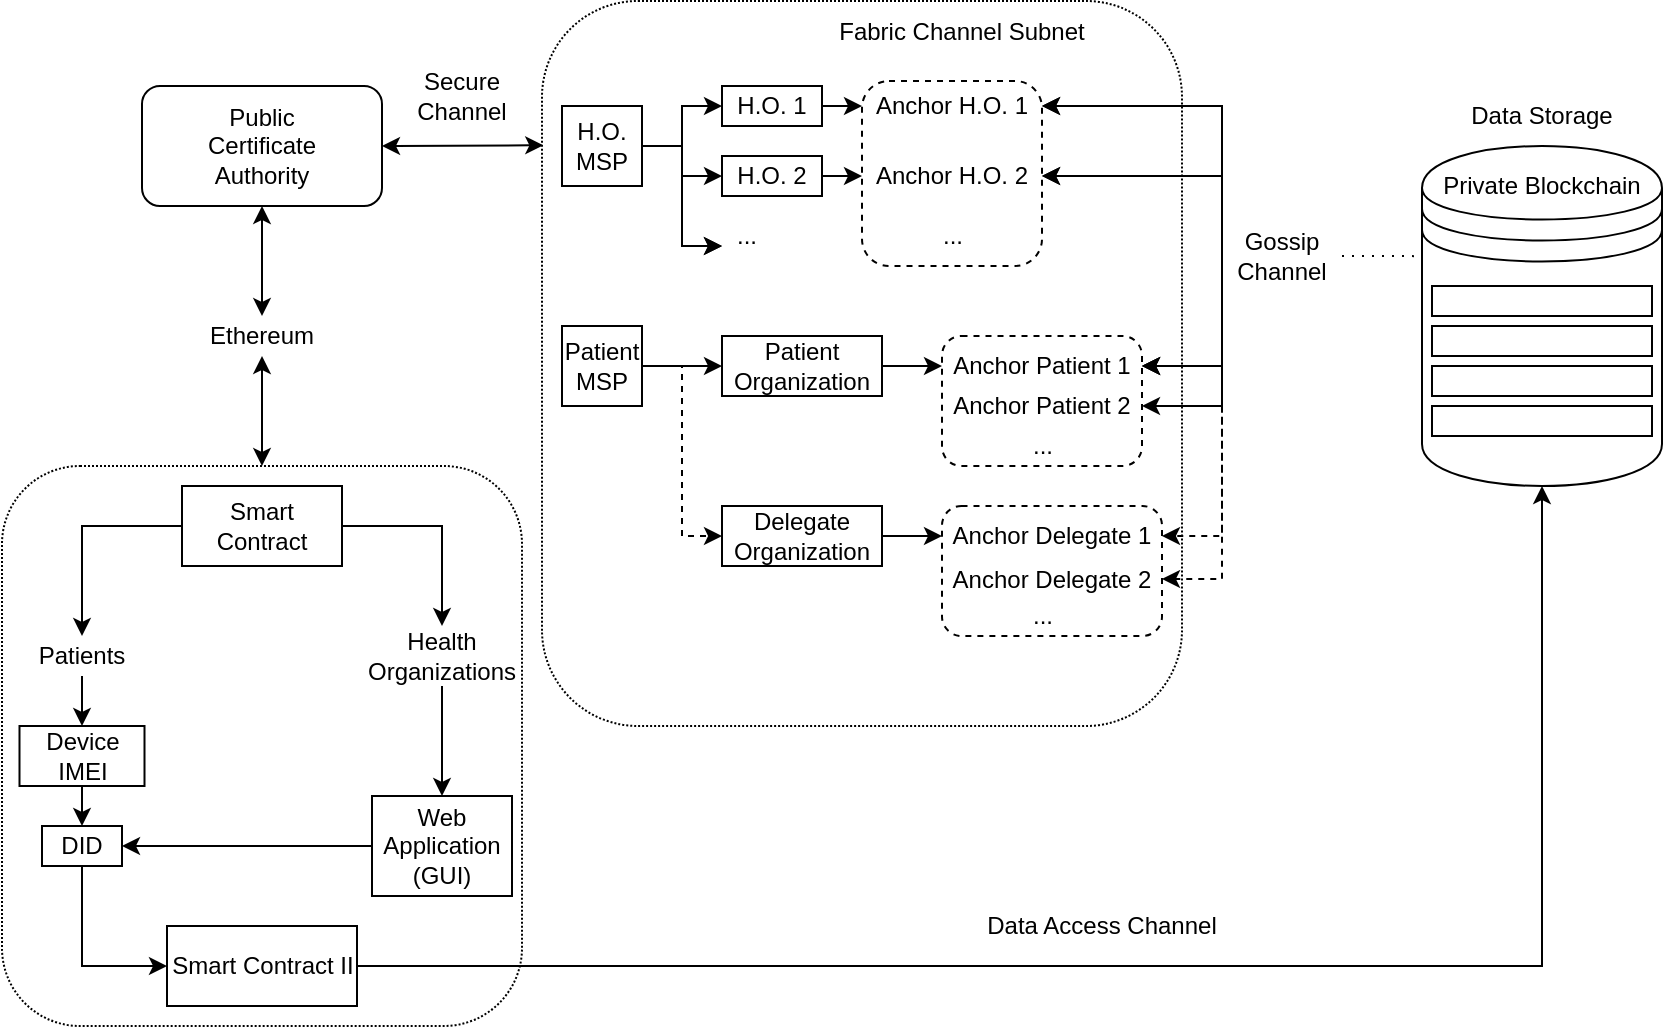 <mxfile version="21.3.7" type="github" pages="5">
  <diagram name="Full Structure" id="hzSOFeTqwSm7YmFWf-Gk">
    <mxGraphModel dx="1126" dy="560" grid="1" gridSize="10" guides="1" tooltips="1" connect="1" arrows="1" fold="1" page="1" pageScale="1" pageWidth="1100" pageHeight="850" math="0" shadow="0">
      <root>
        <mxCell id="0" />
        <mxCell id="1" parent="0" />
        <mxCell id="_zq5Br-wlhpzqFv__YLc-4" style="edgeStyle=orthogonalEdgeStyle;rounded=0;orthogonalLoop=1;jettySize=auto;html=1;exitX=0.5;exitY=1;exitDx=0;exitDy=0;startArrow=classic;startFill=1;" parent="1" source="TEp5_pFMS3t9FEj-quZ2-1" target="miQHbOXTjicGSUZQ8w8e-3" edge="1">
          <mxGeometry relative="1" as="geometry" />
        </mxCell>
        <mxCell id="TEp5_pFMS3t9FEj-quZ2-1" value="Public&lt;br&gt;Certificate&lt;br&gt;Authority" style="rounded=1;whiteSpace=wrap;html=1;" parent="1" vertex="1">
          <mxGeometry x="200" y="160" width="120" height="60" as="geometry" />
        </mxCell>
        <mxCell id="TEp5_pFMS3t9FEj-quZ2-3" value="" style="endArrow=classic;startArrow=classic;html=1;rounded=0;exitX=1;exitY=0.5;exitDx=0;exitDy=0;entryX=0.002;entryY=0.199;entryDx=0;entryDy=0;entryPerimeter=0;" parent="1" source="TEp5_pFMS3t9FEj-quZ2-1" target="Y1CFVkIWuGub_H-9LGFk-16" edge="1">
          <mxGeometry width="50" height="50" relative="1" as="geometry">
            <mxPoint x="450" y="330" as="sourcePoint" />
            <mxPoint x="400" y="255" as="targetPoint" />
          </mxGeometry>
        </mxCell>
        <mxCell id="miQHbOXTjicGSUZQ8w8e-1" value="Secure Channel" style="text;strokeColor=none;align=center;fillColor=none;html=1;verticalAlign=middle;whiteSpace=wrap;rounded=0;" parent="1" vertex="1">
          <mxGeometry x="330" y="150" width="60" height="30" as="geometry" />
        </mxCell>
        <mxCell id="miQHbOXTjicGSUZQ8w8e-3" value="Ethereum" style="text;strokeColor=none;align=center;fillColor=none;html=1;verticalAlign=middle;whiteSpace=wrap;rounded=0;" parent="1" vertex="1">
          <mxGeometry x="230" y="275" width="60" height="20" as="geometry" />
        </mxCell>
        <mxCell id="miQHbOXTjicGSUZQ8w8e-4" value="" style="endArrow=classic;startArrow=classic;html=1;rounded=0;entryX=0.5;entryY=1;entryDx=0;entryDy=0;exitX=0.5;exitY=0;exitDx=0;exitDy=0;" parent="1" source="miQHbOXTjicGSUZQ8w8e-5" target="miQHbOXTjicGSUZQ8w8e-3" edge="1">
          <mxGeometry width="50" height="50" relative="1" as="geometry">
            <mxPoint x="260" y="360" as="sourcePoint" />
            <mxPoint x="260" y="320" as="targetPoint" />
          </mxGeometry>
        </mxCell>
        <mxCell id="miQHbOXTjicGSUZQ8w8e-5" value="" style="rounded=1;whiteSpace=wrap;html=1;dashed=1;dashPattern=1 1;" parent="1" vertex="1">
          <mxGeometry x="130" y="350" width="260" height="280" as="geometry" />
        </mxCell>
        <mxCell id="Y1CFVkIWuGub_H-9LGFk-11" style="edgeStyle=orthogonalEdgeStyle;rounded=0;orthogonalLoop=1;jettySize=auto;html=1;exitX=0.5;exitY=1;exitDx=0;exitDy=0;entryX=0.5;entryY=0;entryDx=0;entryDy=0;" parent="1" source="miQHbOXTjicGSUZQ8w8e-6" target="Y1CFVkIWuGub_H-9LGFk-1" edge="1">
          <mxGeometry relative="1" as="geometry" />
        </mxCell>
        <mxCell id="miQHbOXTjicGSUZQ8w8e-6" value="Patients" style="text;strokeColor=none;align=center;fillColor=none;html=1;verticalAlign=middle;whiteSpace=wrap;rounded=0;" parent="1" vertex="1">
          <mxGeometry x="140" y="435" width="60" height="20" as="geometry" />
        </mxCell>
        <mxCell id="Y1CFVkIWuGub_H-9LGFk-10" style="edgeStyle=orthogonalEdgeStyle;rounded=0;orthogonalLoop=1;jettySize=auto;html=1;exitX=0.5;exitY=1;exitDx=0;exitDy=0;entryX=0.5;entryY=0;entryDx=0;entryDy=0;" parent="1" source="miQHbOXTjicGSUZQ8w8e-7" target="miQHbOXTjicGSUZQ8w8e-16" edge="1">
          <mxGeometry relative="1" as="geometry" />
        </mxCell>
        <mxCell id="miQHbOXTjicGSUZQ8w8e-7" value="Health Organizations" style="text;strokeColor=none;align=center;fillColor=none;html=1;verticalAlign=middle;whiteSpace=wrap;rounded=0;" parent="1" vertex="1">
          <mxGeometry x="320" y="430" width="60" height="30" as="geometry" />
        </mxCell>
        <mxCell id="Y1CFVkIWuGub_H-9LGFk-8" style="edgeStyle=orthogonalEdgeStyle;rounded=0;orthogonalLoop=1;jettySize=auto;html=1;exitX=0;exitY=0.5;exitDx=0;exitDy=0;entryX=0.5;entryY=0;entryDx=0;entryDy=0;" parent="1" source="miQHbOXTjicGSUZQ8w8e-9" target="miQHbOXTjicGSUZQ8w8e-6" edge="1">
          <mxGeometry relative="1" as="geometry" />
        </mxCell>
        <mxCell id="Y1CFVkIWuGub_H-9LGFk-9" style="edgeStyle=orthogonalEdgeStyle;rounded=0;orthogonalLoop=1;jettySize=auto;html=1;exitX=1;exitY=0.5;exitDx=0;exitDy=0;entryX=0.5;entryY=0;entryDx=0;entryDy=0;" parent="1" source="miQHbOXTjicGSUZQ8w8e-9" target="miQHbOXTjicGSUZQ8w8e-7" edge="1">
          <mxGeometry relative="1" as="geometry" />
        </mxCell>
        <mxCell id="miQHbOXTjicGSUZQ8w8e-9" value="Smart Contract" style="rounded=0;whiteSpace=wrap;html=1;" parent="1" vertex="1">
          <mxGeometry x="220" y="360" width="80" height="40" as="geometry" />
        </mxCell>
        <mxCell id="Y1CFVkIWuGub_H-9LGFk-13" style="edgeStyle=orthogonalEdgeStyle;rounded=0;orthogonalLoop=1;jettySize=auto;html=1;exitX=0;exitY=0.5;exitDx=0;exitDy=0;entryX=1;entryY=0.5;entryDx=0;entryDy=0;" parent="1" source="miQHbOXTjicGSUZQ8w8e-16" target="Y1CFVkIWuGub_H-9LGFk-4" edge="1">
          <mxGeometry relative="1" as="geometry" />
        </mxCell>
        <mxCell id="miQHbOXTjicGSUZQ8w8e-16" value="Web Application&lt;br&gt;(GUI)" style="rounded=0;whiteSpace=wrap;html=1;" parent="1" vertex="1">
          <mxGeometry x="315" y="515" width="70" height="50" as="geometry" />
        </mxCell>
        <mxCell id="Y1CFVkIWuGub_H-9LGFk-12" style="edgeStyle=orthogonalEdgeStyle;rounded=0;orthogonalLoop=1;jettySize=auto;html=1;exitX=0.5;exitY=1;exitDx=0;exitDy=0;entryX=0.5;entryY=0;entryDx=0;entryDy=0;" parent="1" source="Y1CFVkIWuGub_H-9LGFk-1" target="Y1CFVkIWuGub_H-9LGFk-4" edge="1">
          <mxGeometry relative="1" as="geometry" />
        </mxCell>
        <mxCell id="Y1CFVkIWuGub_H-9LGFk-1" value="Device IMEI" style="rounded=0;whiteSpace=wrap;html=1;" parent="1" vertex="1">
          <mxGeometry x="138.75" y="480" width="62.5" height="30" as="geometry" />
        </mxCell>
        <mxCell id="Y1CFVkIWuGub_H-9LGFk-7" style="edgeStyle=orthogonalEdgeStyle;rounded=0;orthogonalLoop=1;jettySize=auto;html=1;exitX=0.5;exitY=1;exitDx=0;exitDy=0;entryX=0;entryY=0.5;entryDx=0;entryDy=0;" parent="1" source="Y1CFVkIWuGub_H-9LGFk-4" target="Y1CFVkIWuGub_H-9LGFk-6" edge="1">
          <mxGeometry relative="1" as="geometry" />
        </mxCell>
        <mxCell id="Y1CFVkIWuGub_H-9LGFk-4" value="DID" style="rounded=0;whiteSpace=wrap;html=1;" parent="1" vertex="1">
          <mxGeometry x="150" y="530" width="40" height="20" as="geometry" />
        </mxCell>
        <mxCell id="Y1CFVkIWuGub_H-9LGFk-83" style="edgeStyle=orthogonalEdgeStyle;rounded=0;orthogonalLoop=1;jettySize=auto;html=1;exitX=1;exitY=0.5;exitDx=0;exitDy=0;entryX=0.5;entryY=1;entryDx=0;entryDy=0;" parent="1" source="Y1CFVkIWuGub_H-9LGFk-6" target="Y1CFVkIWuGub_H-9LGFk-78" edge="1">
          <mxGeometry relative="1" as="geometry" />
        </mxCell>
        <mxCell id="Y1CFVkIWuGub_H-9LGFk-6" value="Smart Contract II" style="rounded=0;whiteSpace=wrap;html=1;" parent="1" vertex="1">
          <mxGeometry x="212.5" y="580" width="95" height="40" as="geometry" />
        </mxCell>
        <mxCell id="Y1CFVkIWuGub_H-9LGFk-14" value="" style="whiteSpace=wrap;html=1;aspect=fixed;" parent="1" vertex="1">
          <mxGeometry x="440" y="180" width="40" height="40" as="geometry" />
        </mxCell>
        <mxCell id="Y1CFVkIWuGub_H-9LGFk-16" value="" style="rounded=1;whiteSpace=wrap;html=1;dashed=1;dashPattern=1 1;" parent="1" vertex="1">
          <mxGeometry x="400" y="117.5" width="320" height="362.5" as="geometry" />
        </mxCell>
        <mxCell id="Y1CFVkIWuGub_H-9LGFk-17" value="Fabric Channel Subnet" style="text;strokeColor=none;align=center;fillColor=none;html=1;verticalAlign=middle;whiteSpace=wrap;rounded=0;" parent="1" vertex="1">
          <mxGeometry x="540" y="117.5" width="140" height="30" as="geometry" />
        </mxCell>
        <mxCell id="Y1CFVkIWuGub_H-9LGFk-19" style="edgeStyle=orthogonalEdgeStyle;rounded=0;orthogonalLoop=1;jettySize=auto;html=1;exitX=1;exitY=0.5;exitDx=0;exitDy=0;entryX=0;entryY=0.5;entryDx=0;entryDy=0;" parent="1" source="Y1CFVkIWuGub_H-9LGFk-18" target="Y1CFVkIWuGub_H-9LGFk-20" edge="1">
          <mxGeometry relative="1" as="geometry" />
        </mxCell>
        <mxCell id="Y1CFVkIWuGub_H-9LGFk-23" style="edgeStyle=orthogonalEdgeStyle;rounded=0;orthogonalLoop=1;jettySize=auto;html=1;exitX=1;exitY=0.5;exitDx=0;exitDy=0;entryX=0;entryY=0.5;entryDx=0;entryDy=0;" parent="1" source="Y1CFVkIWuGub_H-9LGFk-18" target="Y1CFVkIWuGub_H-9LGFk-21" edge="1">
          <mxGeometry relative="1" as="geometry" />
        </mxCell>
        <mxCell id="Y1CFVkIWuGub_H-9LGFk-67" style="edgeStyle=orthogonalEdgeStyle;rounded=0;orthogonalLoop=1;jettySize=auto;html=1;exitX=1;exitY=0.5;exitDx=0;exitDy=0;entryX=0;entryY=0.75;entryDx=0;entryDy=0;" parent="1" source="Y1CFVkIWuGub_H-9LGFk-18" target="Y1CFVkIWuGub_H-9LGFk-66" edge="1">
          <mxGeometry relative="1" as="geometry">
            <Array as="points">
              <mxPoint x="470" y="190" />
              <mxPoint x="470" y="240" />
            </Array>
          </mxGeometry>
        </mxCell>
        <mxCell id="Y1CFVkIWuGub_H-9LGFk-18" value="H.O.&lt;br&gt;MSP" style="whiteSpace=wrap;html=1;aspect=fixed;" parent="1" vertex="1">
          <mxGeometry x="410" y="170" width="40" height="40" as="geometry" />
        </mxCell>
        <mxCell id="Y1CFVkIWuGub_H-9LGFk-34" style="edgeStyle=orthogonalEdgeStyle;rounded=0;orthogonalLoop=1;jettySize=auto;html=1;exitX=1;exitY=0.5;exitDx=0;exitDy=0;entryX=0;entryY=0.5;entryDx=0;entryDy=0;" parent="1" source="Y1CFVkIWuGub_H-9LGFk-20" target="Y1CFVkIWuGub_H-9LGFk-28" edge="1">
          <mxGeometry relative="1" as="geometry" />
        </mxCell>
        <mxCell id="Y1CFVkIWuGub_H-9LGFk-20" value="H.O. 1" style="rounded=0;whiteSpace=wrap;html=1;" parent="1" vertex="1">
          <mxGeometry x="490" y="160" width="50" height="20" as="geometry" />
        </mxCell>
        <mxCell id="Y1CFVkIWuGub_H-9LGFk-35" style="edgeStyle=orthogonalEdgeStyle;rounded=0;orthogonalLoop=1;jettySize=auto;html=1;exitX=1;exitY=0.5;exitDx=0;exitDy=0;entryX=0;entryY=0.5;entryDx=0;entryDy=0;" parent="1" source="Y1CFVkIWuGub_H-9LGFk-21" target="Y1CFVkIWuGub_H-9LGFk-29" edge="1">
          <mxGeometry relative="1" as="geometry" />
        </mxCell>
        <mxCell id="Y1CFVkIWuGub_H-9LGFk-21" value="H.O. 2" style="rounded=0;whiteSpace=wrap;html=1;" parent="1" vertex="1">
          <mxGeometry x="490" y="195" width="50" height="20" as="geometry" />
        </mxCell>
        <mxCell id="Y1CFVkIWuGub_H-9LGFk-62" style="edgeStyle=orthogonalEdgeStyle;rounded=0;orthogonalLoop=1;jettySize=auto;html=1;exitX=1;exitY=0.5;exitDx=0;exitDy=0;entryX=1;entryY=0.5;entryDx=0;entryDy=0;startArrow=classic;startFill=1;" parent="1" source="Y1CFVkIWuGub_H-9LGFk-28" target="Y1CFVkIWuGub_H-9LGFk-58" edge="1">
          <mxGeometry relative="1" as="geometry">
            <Array as="points">
              <mxPoint x="740" y="170" />
              <mxPoint x="740" y="320" />
            </Array>
          </mxGeometry>
        </mxCell>
        <mxCell id="Y1CFVkIWuGub_H-9LGFk-32" style="edgeStyle=orthogonalEdgeStyle;rounded=0;orthogonalLoop=1;jettySize=auto;html=1;exitX=0.75;exitY=1;exitDx=0;exitDy=0;entryX=0.75;entryY=0;entryDx=0;entryDy=0;" parent="1" source="Y1CFVkIWuGub_H-9LGFk-28" target="Y1CFVkIWuGub_H-9LGFk-29" edge="1">
          <mxGeometry relative="1" as="geometry" />
        </mxCell>
        <mxCell id="Y1CFVkIWuGub_H-9LGFk-48" style="edgeStyle=orthogonalEdgeStyle;rounded=0;orthogonalLoop=1;jettySize=auto;html=1;exitX=1;exitY=0.5;exitDx=0;exitDy=0;entryX=1;entryY=0.5;entryDx=0;entryDy=0;startArrow=classic;startFill=1;" parent="1" source="Y1CFVkIWuGub_H-9LGFk-28" target="Y1CFVkIWuGub_H-9LGFk-45" edge="1">
          <mxGeometry relative="1" as="geometry">
            <Array as="points">
              <mxPoint x="740" y="170" />
              <mxPoint x="740" y="300" />
            </Array>
          </mxGeometry>
        </mxCell>
        <mxCell id="Y1CFVkIWuGub_H-9LGFk-60" style="edgeStyle=orthogonalEdgeStyle;rounded=0;orthogonalLoop=1;jettySize=auto;html=1;exitX=1;exitY=0.5;exitDx=0;exitDy=0;entryX=1;entryY=0.5;entryDx=0;entryDy=0;startArrow=classic;startFill=1;dashed=1;" parent="1" source="Y1CFVkIWuGub_H-9LGFk-29" target="Y1CFVkIWuGub_H-9LGFk-73" edge="1">
          <mxGeometry relative="1" as="geometry">
            <Array as="points">
              <mxPoint x="740" y="205" />
              <mxPoint x="740" y="406" />
            </Array>
          </mxGeometry>
        </mxCell>
        <mxCell id="Y1CFVkIWuGub_H-9LGFk-33" style="edgeStyle=orthogonalEdgeStyle;rounded=0;orthogonalLoop=1;jettySize=auto;html=1;exitX=0.25;exitY=0;exitDx=0;exitDy=0;entryX=0.25;entryY=1;entryDx=0;entryDy=0;" parent="1" source="Y1CFVkIWuGub_H-9LGFk-29" target="Y1CFVkIWuGub_H-9LGFk-28" edge="1">
          <mxGeometry relative="1" as="geometry" />
        </mxCell>
        <mxCell id="Y1CFVkIWuGub_H-9LGFk-47" style="edgeStyle=orthogonalEdgeStyle;rounded=0;orthogonalLoop=1;jettySize=auto;html=1;exitX=1;exitY=0.5;exitDx=0;exitDy=0;entryX=1;entryY=0.5;entryDx=0;entryDy=0;startArrow=classic;startFill=1;" parent="1" source="Y1CFVkIWuGub_H-9LGFk-29" target="Y1CFVkIWuGub_H-9LGFk-45" edge="1">
          <mxGeometry relative="1" as="geometry">
            <Array as="points">
              <mxPoint x="740" y="205" />
              <mxPoint x="740" y="300" />
            </Array>
          </mxGeometry>
        </mxCell>
        <mxCell id="Y1CFVkIWuGub_H-9LGFk-44" style="edgeStyle=orthogonalEdgeStyle;rounded=0;orthogonalLoop=1;jettySize=auto;html=1;exitX=1;exitY=0.5;exitDx=0;exitDy=0;entryX=0;entryY=0.5;entryDx=0;entryDy=0;" parent="1" source="Y1CFVkIWuGub_H-9LGFk-42" target="Y1CFVkIWuGub_H-9LGFk-43" edge="1">
          <mxGeometry relative="1" as="geometry" />
        </mxCell>
        <mxCell id="Y1CFVkIWuGub_H-9LGFk-65" style="edgeStyle=orthogonalEdgeStyle;rounded=0;orthogonalLoop=1;jettySize=auto;html=1;exitX=1;exitY=0.5;exitDx=0;exitDy=0;entryX=0;entryY=0.5;entryDx=0;entryDy=0;dashed=1;" parent="1" source="Y1CFVkIWuGub_H-9LGFk-42" target="Y1CFVkIWuGub_H-9LGFk-64" edge="1">
          <mxGeometry relative="1" as="geometry" />
        </mxCell>
        <mxCell id="Y1CFVkIWuGub_H-9LGFk-42" value="Patient&lt;br&gt;MSP" style="whiteSpace=wrap;html=1;aspect=fixed;" parent="1" vertex="1">
          <mxGeometry x="410" y="280" width="40" height="40" as="geometry" />
        </mxCell>
        <mxCell id="Y1CFVkIWuGub_H-9LGFk-49" style="edgeStyle=orthogonalEdgeStyle;rounded=0;orthogonalLoop=1;jettySize=auto;html=1;exitX=1;exitY=0.5;exitDx=0;exitDy=0;entryX=0;entryY=0.5;entryDx=0;entryDy=0;" parent="1" source="Y1CFVkIWuGub_H-9LGFk-43" target="Y1CFVkIWuGub_H-9LGFk-45" edge="1">
          <mxGeometry relative="1" as="geometry" />
        </mxCell>
        <mxCell id="Y1CFVkIWuGub_H-9LGFk-43" value="Patient Organization" style="rounded=0;whiteSpace=wrap;html=1;" parent="1" vertex="1">
          <mxGeometry x="490" y="285" width="80" height="30" as="geometry" />
        </mxCell>
        <mxCell id="Y1CFVkIWuGub_H-9LGFk-50" value="" style="rounded=1;whiteSpace=wrap;html=1;dashed=1;" parent="1" vertex="1">
          <mxGeometry x="600" y="285" width="100" height="65" as="geometry" />
        </mxCell>
        <mxCell id="_zq5Br-wlhpzqFv__YLc-2" style="edgeStyle=orthogonalEdgeStyle;rounded=0;orthogonalLoop=1;jettySize=auto;html=1;exitX=1;exitY=0.5;exitDx=0;exitDy=0;entryX=1;entryY=0.5;entryDx=0;entryDy=0;startArrow=classic;startFill=1;dashed=1;" parent="1" source="Y1CFVkIWuGub_H-9LGFk-45" target="Y1CFVkIWuGub_H-9LGFk-71" edge="1">
          <mxGeometry relative="1" as="geometry">
            <Array as="points">
              <mxPoint x="740" y="300" />
              <mxPoint x="740" y="385" />
            </Array>
          </mxGeometry>
        </mxCell>
        <mxCell id="Y1CFVkIWuGub_H-9LGFk-45" value="Anchor Patient 1" style="text;strokeColor=none;align=center;fillColor=none;html=1;verticalAlign=middle;whiteSpace=wrap;rounded=0;" parent="1" vertex="1">
          <mxGeometry x="600" y="285" width="100" height="30" as="geometry" />
        </mxCell>
        <mxCell id="Y1CFVkIWuGub_H-9LGFk-56" value="..." style="text;strokeColor=none;align=center;fillColor=none;html=1;verticalAlign=middle;whiteSpace=wrap;rounded=0;" parent="1" vertex="1">
          <mxGeometry x="637.5" y="330" width="25" height="20" as="geometry" />
        </mxCell>
        <mxCell id="Y1CFVkIWuGub_H-9LGFk-58" value="Anchor Patient 2" style="text;strokeColor=none;align=center;fillColor=none;html=1;verticalAlign=middle;whiteSpace=wrap;rounded=0;" parent="1" vertex="1">
          <mxGeometry x="600" y="305" width="100" height="30" as="geometry" />
        </mxCell>
        <mxCell id="Y1CFVkIWuGub_H-9LGFk-72" style="edgeStyle=orthogonalEdgeStyle;rounded=0;orthogonalLoop=1;jettySize=auto;html=1;exitX=1;exitY=0.5;exitDx=0;exitDy=0;" parent="1" source="Y1CFVkIWuGub_H-9LGFk-64" target="Y1CFVkIWuGub_H-9LGFk-71" edge="1">
          <mxGeometry relative="1" as="geometry" />
        </mxCell>
        <mxCell id="Y1CFVkIWuGub_H-9LGFk-64" value="Delegate Organization" style="rounded=0;whiteSpace=wrap;html=1;" parent="1" vertex="1">
          <mxGeometry x="490" y="370" width="80" height="30" as="geometry" />
        </mxCell>
        <mxCell id="Y1CFVkIWuGub_H-9LGFk-66" value="..." style="text;strokeColor=none;align=center;fillColor=none;html=1;verticalAlign=middle;whiteSpace=wrap;rounded=0;" parent="1" vertex="1">
          <mxGeometry x="490" y="225" width="25" height="20" as="geometry" />
        </mxCell>
        <mxCell id="Y1CFVkIWuGub_H-9LGFk-68" value="" style="rounded=1;whiteSpace=wrap;html=1;dashed=1;" parent="1" vertex="1">
          <mxGeometry x="600" y="370" width="110" height="65" as="geometry" />
        </mxCell>
        <mxCell id="Y1CFVkIWuGub_H-9LGFk-71" value="Anchor Delegate 1" style="text;strokeColor=none;align=center;fillColor=none;html=1;verticalAlign=middle;whiteSpace=wrap;rounded=0;" parent="1" vertex="1">
          <mxGeometry x="600" y="370" width="110" height="30" as="geometry" />
        </mxCell>
        <mxCell id="Y1CFVkIWuGub_H-9LGFk-73" value="Anchor Delegate 2" style="text;strokeColor=none;align=center;fillColor=none;html=1;verticalAlign=middle;whiteSpace=wrap;rounded=0;" parent="1" vertex="1">
          <mxGeometry x="600" y="391.5" width="110" height="30" as="geometry" />
        </mxCell>
        <mxCell id="Y1CFVkIWuGub_H-9LGFk-74" value="..." style="text;strokeColor=none;align=center;fillColor=none;html=1;verticalAlign=middle;whiteSpace=wrap;rounded=0;" parent="1" vertex="1">
          <mxGeometry x="637.5" y="415" width="25" height="20" as="geometry" />
        </mxCell>
        <mxCell id="_zq5Br-wlhpzqFv__YLc-6" style="edgeStyle=orthogonalEdgeStyle;rounded=0;orthogonalLoop=1;jettySize=auto;html=1;exitX=1;exitY=0.5;exitDx=0;exitDy=0;endArrow=none;endFill=0;dashed=1;dashPattern=1 4;entryX=0;entryY=0.324;entryDx=0;entryDy=0;entryPerimeter=0;" parent="1" source="Y1CFVkIWuGub_H-9LGFk-75" target="Y1CFVkIWuGub_H-9LGFk-78" edge="1">
          <mxGeometry relative="1" as="geometry">
            <mxPoint x="830" y="245" as="targetPoint" />
            <Array as="points" />
          </mxGeometry>
        </mxCell>
        <mxCell id="Y1CFVkIWuGub_H-9LGFk-75" value="Gossip Channel" style="text;strokeColor=none;align=center;fillColor=none;html=1;verticalAlign=middle;whiteSpace=wrap;rounded=0;" parent="1" vertex="1">
          <mxGeometry x="740" y="230" width="60" height="30" as="geometry" />
        </mxCell>
        <mxCell id="Y1CFVkIWuGub_H-9LGFk-78" value="" style="shape=datastore;whiteSpace=wrap;html=1;" parent="1" vertex="1">
          <mxGeometry x="840" y="190" width="120" height="170" as="geometry" />
        </mxCell>
        <mxCell id="Y1CFVkIWuGub_H-9LGFk-77" value="Private Blockchain" style="text;strokeColor=none;align=center;fillColor=none;html=1;verticalAlign=middle;whiteSpace=wrap;rounded=0;" parent="1" vertex="1">
          <mxGeometry x="840" y="195" width="120" height="30" as="geometry" />
        </mxCell>
        <mxCell id="Y1CFVkIWuGub_H-9LGFk-79" value="" style="rounded=0;whiteSpace=wrap;html=1;" parent="1" vertex="1">
          <mxGeometry x="845" y="260" width="110" height="15" as="geometry" />
        </mxCell>
        <mxCell id="Y1CFVkIWuGub_H-9LGFk-80" value="" style="rounded=0;whiteSpace=wrap;html=1;" parent="1" vertex="1">
          <mxGeometry x="845" y="280" width="110" height="15" as="geometry" />
        </mxCell>
        <mxCell id="_zq5Br-wlhpzqFv__YLc-10" value="" style="rounded=1;whiteSpace=wrap;html=1;dashed=1;" parent="1" vertex="1">
          <mxGeometry x="560" y="157.5" width="90" height="92.5" as="geometry" />
        </mxCell>
        <mxCell id="Y1CFVkIWuGub_H-9LGFk-81" value="" style="rounded=0;whiteSpace=wrap;html=1;" parent="1" vertex="1">
          <mxGeometry x="845" y="300" width="110" height="15" as="geometry" />
        </mxCell>
        <mxCell id="Y1CFVkIWuGub_H-9LGFk-82" value="" style="rounded=0;whiteSpace=wrap;html=1;" parent="1" vertex="1">
          <mxGeometry x="845" y="320" width="110" height="15" as="geometry" />
        </mxCell>
        <mxCell id="_zq5Br-wlhpzqFv__YLc-7" value="Data Storage" style="text;strokeColor=none;align=center;fillColor=none;html=1;verticalAlign=middle;whiteSpace=wrap;rounded=0;" parent="1" vertex="1">
          <mxGeometry x="860" y="160" width="80" height="30" as="geometry" />
        </mxCell>
        <mxCell id="_zq5Br-wlhpzqFv__YLc-8" value="Data Access Channel" style="text;strokeColor=none;align=center;fillColor=none;html=1;verticalAlign=middle;whiteSpace=wrap;rounded=0;" parent="1" vertex="1">
          <mxGeometry x="600" y="570" width="160" height="20" as="geometry" />
        </mxCell>
        <mxCell id="Y1CFVkIWuGub_H-9LGFk-29" value="Anchor H.O. 2" style="text;strokeColor=none;align=center;fillColor=none;html=1;verticalAlign=middle;whiteSpace=wrap;rounded=0;" parent="1" vertex="1">
          <mxGeometry x="560" y="190" width="90" height="30" as="geometry" />
        </mxCell>
        <mxCell id="Y1CFVkIWuGub_H-9LGFk-28" value="Anchor H.O. 1" style="text;strokeColor=none;align=center;fillColor=none;html=1;verticalAlign=middle;whiteSpace=wrap;rounded=0;" parent="1" vertex="1">
          <mxGeometry x="560" y="155" width="90" height="30" as="geometry" />
        </mxCell>
        <mxCell id="_zq5Br-wlhpzqFv__YLc-11" value="..." style="text;strokeColor=none;align=center;fillColor=none;html=1;verticalAlign=middle;whiteSpace=wrap;rounded=0;" parent="1" vertex="1">
          <mxGeometry x="592.5" y="225" width="25" height="20" as="geometry" />
        </mxCell>
        <mxCell id="_zq5Br-wlhpzqFv__YLc-13" style="edgeStyle=orthogonalEdgeStyle;rounded=0;orthogonalLoop=1;jettySize=auto;html=1;exitX=1;exitY=0.5;exitDx=0;exitDy=0;entryX=0;entryY=0.75;entryDx=0;entryDy=0;" parent="1" source="Y1CFVkIWuGub_H-9LGFk-18" target="Y1CFVkIWuGub_H-9LGFk-66" edge="1">
          <mxGeometry relative="1" as="geometry">
            <mxPoint x="450" y="190" as="sourcePoint" />
            <mxPoint x="490" y="240" as="targetPoint" />
            <Array as="points">
              <mxPoint x="470" y="190" />
              <mxPoint x="470" y="240" />
            </Array>
          </mxGeometry>
        </mxCell>
      </root>
    </mxGraphModel>
  </diagram>
  <diagram id="XtpVKRl7XLYo2x3HiYs4" name="Network Overview">
    <mxGraphModel dx="1737" dy="1317" grid="1" gridSize="10" guides="1" tooltips="1" connect="1" arrows="1" fold="1" page="1" pageScale="1" pageWidth="1100" pageHeight="850" math="0" shadow="0">
      <root>
        <mxCell id="0" />
        <mxCell id="1" parent="0" />
        <mxCell id="j7jYpz5MlSridz4aXHxH-19" value="" style="rounded=1;whiteSpace=wrap;html=1;fontFamily=Times New Roman;" parent="1" vertex="1">
          <mxGeometry x="-880" y="275" width="160" height="110" as="geometry" />
        </mxCell>
        <mxCell id="3CDT4KKQp97nwRawzWUt-24" style="edgeStyle=orthogonalEdgeStyle;rounded=0;orthogonalLoop=1;jettySize=auto;html=1;exitX=1;exitY=0.5;exitDx=0;exitDy=0;entryX=0;entryY=0.5;entryDx=0;entryDy=0;startArrow=classic;startFill=1;endArrow=none;endFill=0;fontFamily=Times New Roman;" parent="1" source="f_GC6UOBkS5GIse-A6C5-2" target="j7jYpz5MlSridz4aXHxH-22" edge="1">
          <mxGeometry relative="1" as="geometry" />
        </mxCell>
        <mxCell id="f_GC6UOBkS5GIse-A6C5-2" value="Public&lt;br&gt;Certificate&lt;br&gt;Authority" style="rounded=1;whiteSpace=wrap;html=1;fontFamily=Times New Roman;" parent="1" vertex="1">
          <mxGeometry x="-860" y="307" width="120" height="60" as="geometry" />
        </mxCell>
        <mxCell id="f_GC6UOBkS5GIse-A6C5-4" value="Secure Channel" style="text;strokeColor=none;align=center;fillColor=none;html=1;verticalAlign=middle;whiteSpace=wrap;rounded=0;fontFamily=Times New Roman;" parent="1" vertex="1">
          <mxGeometry x="-695.62" y="367" width="60" height="25.5" as="geometry" />
        </mxCell>
        <mxCell id="f_GC6UOBkS5GIse-A6C5-5" value="Ethereum" style="text;strokeColor=none;align=center;fillColor=none;html=1;verticalAlign=middle;whiteSpace=wrap;rounded=0;fontFamily=Times New Roman;" parent="1" vertex="1">
          <mxGeometry x="-800" y="275" width="60" height="20" as="geometry" />
        </mxCell>
        <mxCell id="f_GC6UOBkS5GIse-A6C5-23" value="" style="whiteSpace=wrap;html=1;aspect=fixed;fontFamily=Times New Roman;" parent="1" vertex="1">
          <mxGeometry x="-560" y="242.5" width="40" height="40" as="geometry" />
        </mxCell>
        <mxCell id="f_GC6UOBkS5GIse-A6C5-24" value="" style="rounded=1;whiteSpace=wrap;html=1;fontFamily=Times New Roman;" parent="1" vertex="1">
          <mxGeometry x="-600" y="180" width="400" height="380" as="geometry" />
        </mxCell>
        <mxCell id="f_GC6UOBkS5GIse-A6C5-25" value="Fabric Channel Network" style="text;strokeColor=none;align=center;fillColor=none;html=1;verticalAlign=middle;whiteSpace=wrap;rounded=0;fontFamily=Times New Roman;" parent="1" vertex="1">
          <mxGeometry x="-380" y="180" width="140" height="30" as="geometry" />
        </mxCell>
        <mxCell id="f_GC6UOBkS5GIse-A6C5-26" style="edgeStyle=orthogonalEdgeStyle;rounded=0;orthogonalLoop=1;jettySize=auto;html=1;exitX=1;exitY=0.5;exitDx=0;exitDy=0;entryX=0;entryY=0.5;entryDx=0;entryDy=0;fontFamily=Times New Roman;" parent="1" target="f_GC6UOBkS5GIse-A6C5-31" edge="1">
          <mxGeometry relative="1" as="geometry">
            <mxPoint x="-550" y="252.5" as="sourcePoint" />
          </mxGeometry>
        </mxCell>
        <mxCell id="f_GC6UOBkS5GIse-A6C5-27" style="edgeStyle=orthogonalEdgeStyle;rounded=0;orthogonalLoop=1;jettySize=auto;html=1;exitX=1;exitY=0.5;exitDx=0;exitDy=0;entryX=0;entryY=0.5;entryDx=0;entryDy=0;fontFamily=Times New Roman;" parent="1" target="f_GC6UOBkS5GIse-A6C5-33" edge="1">
          <mxGeometry relative="1" as="geometry">
            <mxPoint x="-550" y="252.5" as="sourcePoint" />
          </mxGeometry>
        </mxCell>
        <mxCell id="j7jYpz5MlSridz4aXHxH-10" style="edgeStyle=orthogonalEdgeStyle;rounded=0;orthogonalLoop=1;jettySize=auto;html=1;exitX=1;exitY=0.5;exitDx=0;exitDy=0;entryX=0;entryY=0.5;entryDx=0;entryDy=0;fontFamily=Times New Roman;" parent="1" target="j7jYpz5MlSridz4aXHxH-6" edge="1">
          <mxGeometry relative="1" as="geometry">
            <mxPoint x="-550" y="252.5" as="sourcePoint" />
          </mxGeometry>
        </mxCell>
        <mxCell id="f_GC6UOBkS5GIse-A6C5-30" style="edgeStyle=orthogonalEdgeStyle;rounded=0;orthogonalLoop=1;jettySize=auto;html=1;exitX=1;exitY=0.5;exitDx=0;exitDy=0;entryX=0;entryY=0.5;entryDx=0;entryDy=0;fontFamily=Times New Roman;" parent="1" source="f_GC6UOBkS5GIse-A6C5-31" target="f_GC6UOBkS5GIse-A6C5-69" edge="1">
          <mxGeometry relative="1" as="geometry" />
        </mxCell>
        <mxCell id="f_GC6UOBkS5GIse-A6C5-31" value="H.O. 1" style="rounded=0;whiteSpace=wrap;html=1;fontFamily=Times New Roman;" parent="1" vertex="1">
          <mxGeometry x="-510" y="222.5" width="50" height="20" as="geometry" />
        </mxCell>
        <mxCell id="f_GC6UOBkS5GIse-A6C5-32" style="edgeStyle=orthogonalEdgeStyle;rounded=0;orthogonalLoop=1;jettySize=auto;html=1;exitX=1;exitY=0.5;exitDx=0;exitDy=0;entryX=0;entryY=0.5;entryDx=0;entryDy=0;fontFamily=Times New Roman;" parent="1" source="f_GC6UOBkS5GIse-A6C5-33" target="f_GC6UOBkS5GIse-A6C5-68" edge="1">
          <mxGeometry relative="1" as="geometry" />
        </mxCell>
        <mxCell id="f_GC6UOBkS5GIse-A6C5-33" value="H.O. 2" style="rounded=0;whiteSpace=wrap;html=1;fontFamily=Times New Roman;" parent="1" vertex="1">
          <mxGeometry x="-510" y="257.5" width="50" height="20" as="geometry" />
        </mxCell>
        <mxCell id="f_GC6UOBkS5GIse-A6C5-35" style="edgeStyle=orthogonalEdgeStyle;rounded=0;orthogonalLoop=1;jettySize=auto;html=1;exitX=0.75;exitY=1;exitDx=0;exitDy=0;entryX=0.75;entryY=0;entryDx=0;entryDy=0;fontFamily=Times New Roman;" parent="1" source="f_GC6UOBkS5GIse-A6C5-69" target="f_GC6UOBkS5GIse-A6C5-68" edge="1">
          <mxGeometry relative="1" as="geometry" />
        </mxCell>
        <mxCell id="f_GC6UOBkS5GIse-A6C5-38" style="edgeStyle=orthogonalEdgeStyle;rounded=0;orthogonalLoop=1;jettySize=auto;html=1;exitX=0.25;exitY=0;exitDx=0;exitDy=0;entryX=0.25;entryY=1;entryDx=0;entryDy=0;fontFamily=Times New Roman;" parent="1" source="f_GC6UOBkS5GIse-A6C5-68" target="f_GC6UOBkS5GIse-A6C5-69" edge="1">
          <mxGeometry relative="1" as="geometry" />
        </mxCell>
        <mxCell id="f_GC6UOBkS5GIse-A6C5-40" style="edgeStyle=orthogonalEdgeStyle;rounded=0;orthogonalLoop=1;jettySize=auto;html=1;exitX=1;exitY=0.5;exitDx=0;exitDy=0;entryX=0;entryY=0.5;entryDx=0;entryDy=0;fontFamily=Times New Roman;" parent="1" target="f_GC6UOBkS5GIse-A6C5-44" edge="1">
          <mxGeometry relative="1" as="geometry">
            <mxPoint x="-550" y="377.5" as="sourcePoint" />
          </mxGeometry>
        </mxCell>
        <mxCell id="f_GC6UOBkS5GIse-A6C5-41" style="edgeStyle=orthogonalEdgeStyle;rounded=0;orthogonalLoop=1;jettySize=auto;html=1;exitX=1;exitY=0.5;exitDx=0;exitDy=0;entryX=0;entryY=0.5;entryDx=0;entryDy=0;dashed=1;fontFamily=Times New Roman;" parent="1" target="f_GC6UOBkS5GIse-A6C5-51" edge="1">
          <mxGeometry relative="1" as="geometry">
            <mxPoint x="-550" y="377.5" as="sourcePoint" />
          </mxGeometry>
        </mxCell>
        <mxCell id="f_GC6UOBkS5GIse-A6C5-43" style="edgeStyle=orthogonalEdgeStyle;rounded=0;orthogonalLoop=1;jettySize=auto;html=1;exitX=1;exitY=0.5;exitDx=0;exitDy=0;entryX=0;entryY=0.5;entryDx=0;entryDy=0;fontFamily=Times New Roman;" parent="1" source="f_GC6UOBkS5GIse-A6C5-44" target="f_GC6UOBkS5GIse-A6C5-47" edge="1">
          <mxGeometry relative="1" as="geometry" />
        </mxCell>
        <mxCell id="f_GC6UOBkS5GIse-A6C5-44" value="Patient Organization" style="rounded=0;whiteSpace=wrap;html=1;fontFamily=Times New Roman;" parent="1" vertex="1">
          <mxGeometry x="-510" y="362.5" width="80" height="30" as="geometry" />
        </mxCell>
        <mxCell id="f_GC6UOBkS5GIse-A6C5-45" value="" style="rounded=1;whiteSpace=wrap;html=1;dashed=1;fontFamily=Times New Roman;" parent="1" vertex="1">
          <mxGeometry x="-400" y="362.5" width="100" height="87.5" as="geometry" />
        </mxCell>
        <mxCell id="j7jYpz5MlSridz4aXHxH-15" style="edgeStyle=orthogonalEdgeStyle;rounded=0;orthogonalLoop=1;jettySize=auto;html=1;exitX=1;exitY=0.5;exitDx=0;exitDy=0;entryX=1;entryY=0.5;entryDx=0;entryDy=0;dashed=1;fontFamily=Times New Roman;" parent="1" source="f_GC6UOBkS5GIse-A6C5-47" target="f_GC6UOBkS5GIse-A6C5-54" edge="1">
          <mxGeometry relative="1" as="geometry">
            <Array as="points">
              <mxPoint x="-260" y="378" />
              <mxPoint x="-260" y="476" />
              <mxPoint x="-290" y="476" />
            </Array>
          </mxGeometry>
        </mxCell>
        <mxCell id="f_GC6UOBkS5GIse-A6C5-47" value="Anchor P. Node 1" style="text;strokeColor=none;align=center;fillColor=none;html=1;verticalAlign=middle;whiteSpace=wrap;rounded=0;fontFamily=Times New Roman;" parent="1" vertex="1">
          <mxGeometry x="-400" y="362.5" width="100" height="30" as="geometry" />
        </mxCell>
        <mxCell id="f_GC6UOBkS5GIse-A6C5-48" value="..." style="text;strokeColor=none;align=center;fillColor=none;html=1;verticalAlign=middle;whiteSpace=wrap;rounded=0;fontFamily=Times New Roman;spacingTop=-8;" parent="1" vertex="1">
          <mxGeometry x="-362.5" y="407.5" width="25" height="20" as="geometry" />
        </mxCell>
        <mxCell id="j7jYpz5MlSridz4aXHxH-16" style="edgeStyle=orthogonalEdgeStyle;rounded=0;orthogonalLoop=1;jettySize=auto;html=1;exitX=1;exitY=0.5;exitDx=0;exitDy=0;entryX=1;entryY=0.5;entryDx=0;entryDy=0;dashed=1;fontFamily=Times New Roman;" parent="1" source="f_GC6UOBkS5GIse-A6C5-49" target="f_GC6UOBkS5GIse-A6C5-55" edge="1">
          <mxGeometry relative="1" as="geometry">
            <Array as="points">
              <mxPoint x="-260" y="398" />
              <mxPoint x="-260" y="497" />
            </Array>
          </mxGeometry>
        </mxCell>
        <mxCell id="f_GC6UOBkS5GIse-A6C5-49" value="Anchor P. Node 2" style="text;strokeColor=none;align=center;fillColor=none;html=1;verticalAlign=middle;whiteSpace=wrap;rounded=0;fontFamily=Times New Roman;" parent="1" vertex="1">
          <mxGeometry x="-400" y="382.5" width="100" height="30" as="geometry" />
        </mxCell>
        <mxCell id="f_GC6UOBkS5GIse-A6C5-50" style="edgeStyle=orthogonalEdgeStyle;rounded=0;orthogonalLoop=1;jettySize=auto;html=1;exitX=1;exitY=0.5;exitDx=0;exitDy=0;fontFamily=Times New Roman;" parent="1" source="f_GC6UOBkS5GIse-A6C5-51" target="f_GC6UOBkS5GIse-A6C5-54" edge="1">
          <mxGeometry relative="1" as="geometry" />
        </mxCell>
        <mxCell id="f_GC6UOBkS5GIse-A6C5-51" value="Delegate Organization" style="rounded=0;whiteSpace=wrap;html=1;fontFamily=Times New Roman;" parent="1" vertex="1">
          <mxGeometry x="-510" y="460.5" width="80" height="30" as="geometry" />
        </mxCell>
        <mxCell id="f_GC6UOBkS5GIse-A6C5-52" value="..." style="text;strokeColor=none;align=center;fillColor=none;html=1;verticalAlign=middle;whiteSpace=wrap;rounded=0;fontFamily=Times New Roman;" parent="1" vertex="1">
          <mxGeometry x="-497.5" y="282.5" width="25" height="20" as="geometry" />
        </mxCell>
        <mxCell id="f_GC6UOBkS5GIse-A6C5-53" value="" style="rounded=1;whiteSpace=wrap;html=1;dashed=1;fontFamily=Times New Roman;" parent="1" vertex="1">
          <mxGeometry x="-400" y="460.5" width="110" height="87.5" as="geometry" />
        </mxCell>
        <mxCell id="f_GC6UOBkS5GIse-A6C5-54" value="Anchor D. Node 1" style="text;strokeColor=none;align=center;fillColor=none;html=1;verticalAlign=middle;whiteSpace=wrap;rounded=0;fontFamily=Times New Roman;" parent="1" vertex="1">
          <mxGeometry x="-400" y="460.5" width="110" height="30" as="geometry" />
        </mxCell>
        <mxCell id="f_GC6UOBkS5GIse-A6C5-55" value="Anchor D. Node 2" style="text;strokeColor=none;align=center;fillColor=none;html=1;verticalAlign=middle;whiteSpace=wrap;rounded=0;fontFamily=Times New Roman;" parent="1" vertex="1">
          <mxGeometry x="-400" y="482" width="110" height="30" as="geometry" />
        </mxCell>
        <mxCell id="f_GC6UOBkS5GIse-A6C5-56" value="..." style="text;strokeColor=none;align=center;fillColor=none;html=1;verticalAlign=middle;whiteSpace=wrap;rounded=0;fontFamily=Times New Roman;spacingTop=-7;" parent="1" vertex="1">
          <mxGeometry x="-357.5" y="505.5" width="25" height="20" as="geometry" />
        </mxCell>
        <mxCell id="f_GC6UOBkS5GIse-A6C5-58" value="Gossip Channels" style="text;strokeColor=none;align=center;fillColor=none;html=1;verticalAlign=middle;whiteSpace=wrap;rounded=0;fontFamily=Times New Roman;" parent="1" vertex="1">
          <mxGeometry x="-260" y="292.5" width="60" height="30" as="geometry" />
        </mxCell>
        <mxCell id="f_GC6UOBkS5GIse-A6C5-63" value="" style="rounded=1;whiteSpace=wrap;html=1;dashed=1;fontFamily=Times New Roman;" parent="1" vertex="1">
          <mxGeometry x="-440" y="220" width="120" height="112.5" as="geometry" />
        </mxCell>
        <mxCell id="j7jYpz5MlSridz4aXHxH-14" style="edgeStyle=orthogonalEdgeStyle;rounded=0;orthogonalLoop=1;jettySize=auto;html=1;exitX=1;exitY=0.5;exitDx=0;exitDy=0;entryX=1;entryY=0.5;entryDx=0;entryDy=0;startArrow=classic;startFill=1;fontFamily=Times New Roman;" parent="1" source="f_GC6UOBkS5GIse-A6C5-68" target="f_GC6UOBkS5GIse-A6C5-49" edge="1">
          <mxGeometry relative="1" as="geometry">
            <Array as="points">
              <mxPoint x="-260" y="267.5" />
              <mxPoint x="-260" y="397.5" />
            </Array>
          </mxGeometry>
        </mxCell>
        <mxCell id="f_GC6UOBkS5GIse-A6C5-68" value="Anchor H.O. Node 2" style="text;strokeColor=none;align=center;fillColor=none;html=1;verticalAlign=middle;whiteSpace=wrap;rounded=0;fontFamily=Times New Roman;" parent="1" vertex="1">
          <mxGeometry x="-440" y="252.5" width="120" height="30" as="geometry" />
        </mxCell>
        <mxCell id="j7jYpz5MlSridz4aXHxH-13" style="edgeStyle=orthogonalEdgeStyle;rounded=0;orthogonalLoop=1;jettySize=auto;html=1;entryX=1;entryY=0.5;entryDx=0;entryDy=0;startArrow=classic;startFill=1;exitX=1;exitY=0.5;exitDx=0;exitDy=0;fontFamily=Times New Roman;" parent="1" source="f_GC6UOBkS5GIse-A6C5-69" target="f_GC6UOBkS5GIse-A6C5-47" edge="1">
          <mxGeometry relative="1" as="geometry">
            <mxPoint x="-300" y="232.5" as="sourcePoint" />
            <Array as="points">
              <mxPoint x="-260" y="232.5" />
              <mxPoint x="-260" y="377.5" />
            </Array>
          </mxGeometry>
        </mxCell>
        <mxCell id="f_GC6UOBkS5GIse-A6C5-69" value="Anchor H.O. Node 1" style="text;strokeColor=none;align=center;fillColor=none;html=1;verticalAlign=middle;whiteSpace=wrap;rounded=0;fontFamily=Times New Roman;" parent="1" vertex="1">
          <mxGeometry x="-440" y="217.5" width="120" height="30" as="geometry" />
        </mxCell>
        <mxCell id="f_GC6UOBkS5GIse-A6C5-70" value="..." style="text;strokeColor=none;align=center;fillColor=none;html=1;verticalAlign=middle;whiteSpace=wrap;rounded=0;fontFamily=Times New Roman;spacingTop=-5;" parent="1" vertex="1">
          <mxGeometry x="-392.5" y="282.5" width="25" height="20" as="geometry" />
        </mxCell>
        <mxCell id="j7jYpz5MlSridz4aXHxH-6" value="H.O. N" style="rounded=0;whiteSpace=wrap;html=1;fontFamily=Times New Roman;" parent="1" vertex="1">
          <mxGeometry x="-510" y="307.5" width="50" height="20" as="geometry" />
        </mxCell>
        <mxCell id="j7jYpz5MlSridz4aXHxH-9" value="Anchor H.O. Node N" style="text;strokeColor=none;align=center;fillColor=none;html=1;verticalAlign=middle;whiteSpace=wrap;rounded=0;fontFamily=Times New Roman;" parent="1" vertex="1">
          <mxGeometry x="-440" y="302.5" width="120" height="30" as="geometry" />
        </mxCell>
        <mxCell id="j7jYpz5MlSridz4aXHxH-46" value="H.O.&lt;br style=&quot;border-color: var(--border-color);&quot;&gt;&lt;span style=&quot;&quot;&gt;MSP&lt;/span&gt;" style="shape=ext;double=1;whiteSpace=wrap;html=1;aspect=fixed;fontFamily=Times New Roman;" parent="1" vertex="1">
          <mxGeometry x="-590" y="232.5" width="40" height="40" as="geometry" />
        </mxCell>
        <mxCell id="j7jYpz5MlSridz4aXHxH-48" value="Patient&lt;br style=&quot;border-color: var(--border-color);&quot;&gt;&lt;span style=&quot;&quot;&gt;MSP&lt;/span&gt;" style="shape=ext;double=1;whiteSpace=wrap;html=1;aspect=fixed;fontFamily=Times New Roman;" parent="1" vertex="1">
          <mxGeometry x="-590" y="357.5" width="40" height="40" as="geometry" />
        </mxCell>
        <mxCell id="j7jYpz5MlSridz4aXHxH-54" value="&lt;p style=&quot;line-height: 0%;&quot;&gt;&lt;font style=&quot;font-size: 6px;&quot;&gt;MSP&lt;/font&gt;&lt;/p&gt;" style="shape=ext;double=1;rounded=0;whiteSpace=wrap;html=1;fontFamily=Times New Roman;verticalAlign=middle;spacingTop=-3;spacingLeft=1;" parent="1" vertex="1">
          <mxGeometry x="-510" y="214.5" width="18" height="12" as="geometry" />
        </mxCell>
        <mxCell id="j7jYpz5MlSridz4aXHxH-55" value="&lt;p style=&quot;line-height: 0%;&quot;&gt;&lt;font style=&quot;font-size: 6px;&quot;&gt;MSP&lt;/font&gt;&lt;/p&gt;" style="shape=ext;double=1;rounded=0;whiteSpace=wrap;html=1;fontFamily=Times New Roman;verticalAlign=middle;spacingTop=-3;spacingLeft=1;" parent="1" vertex="1">
          <mxGeometry x="-510" y="249.5" width="18" height="12" as="geometry" />
        </mxCell>
        <mxCell id="j7jYpz5MlSridz4aXHxH-56" value="&lt;p style=&quot;line-height: 0%;&quot;&gt;&lt;font style=&quot;font-size: 6px;&quot;&gt;MSP&lt;/font&gt;&lt;/p&gt;" style="shape=ext;double=1;rounded=0;whiteSpace=wrap;html=1;fontFamily=Times New Roman;verticalAlign=middle;spacingTop=-3;spacingLeft=1;" parent="1" vertex="1">
          <mxGeometry x="-510" y="299.5" width="18" height="12" as="geometry" />
        </mxCell>
        <mxCell id="j7jYpz5MlSridz4aXHxH-57" value="&lt;p style=&quot;line-height: 0%;&quot;&gt;&lt;font style=&quot;font-size: 6px;&quot;&gt;MSP&lt;/font&gt;&lt;/p&gt;" style="shape=ext;double=1;rounded=0;whiteSpace=wrap;html=1;fontFamily=Times New Roman;verticalAlign=middle;spacingTop=-3;spacingLeft=1;" parent="1" vertex="1">
          <mxGeometry x="-510" y="362.5" width="18" height="12" as="geometry" />
        </mxCell>
        <mxCell id="j7jYpz5MlSridz4aXHxH-58" value="&lt;p style=&quot;line-height: 0%;&quot;&gt;&lt;font style=&quot;font-size: 6px;&quot;&gt;MSP&lt;/font&gt;&lt;/p&gt;" style="shape=ext;double=1;rounded=0;whiteSpace=wrap;html=1;fontFamily=Times New Roman;verticalAlign=middle;spacingTop=-3;spacingLeft=1;" parent="1" vertex="1">
          <mxGeometry x="-510" y="460.5" width="18" height="12" as="geometry" />
        </mxCell>
        <mxCell id="j7jYpz5MlSridz4aXHxH-59" value="Anchor P. Node N" style="text;strokeColor=none;align=center;fillColor=none;html=1;verticalAlign=middle;whiteSpace=wrap;rounded=0;fontFamily=Times New Roman;" parent="1" vertex="1">
          <mxGeometry x="-400" y="420" width="100" height="30" as="geometry" />
        </mxCell>
        <mxCell id="j7jYpz5MlSridz4aXHxH-61" value="Anchor D. Node N" style="text;strokeColor=none;align=center;fillColor=none;html=1;verticalAlign=middle;whiteSpace=wrap;rounded=0;fontFamily=Times New Roman;" parent="1" vertex="1">
          <mxGeometry x="-400" y="520" width="110" height="30" as="geometry" />
        </mxCell>
        <mxCell id="j7jYpz5MlSridz4aXHxH-62" style="edgeStyle=orthogonalEdgeStyle;rounded=0;orthogonalLoop=1;jettySize=auto;html=1;exitX=0.5;exitY=1;exitDx=0;exitDy=0;fontFamily=Times New Roman;" parent="1" source="j7jYpz5MlSridz4aXHxH-61" target="j7jYpz5MlSridz4aXHxH-61" edge="1">
          <mxGeometry relative="1" as="geometry" />
        </mxCell>
        <mxCell id="j7jYpz5MlSridz4aXHxH-63" style="edgeStyle=orthogonalEdgeStyle;rounded=0;orthogonalLoop=1;jettySize=auto;html=1;exitX=0.5;exitY=1;exitDx=0;exitDy=0;fontFamily=Times New Roman;" parent="1" source="f_GC6UOBkS5GIse-A6C5-24" target="f_GC6UOBkS5GIse-A6C5-24" edge="1">
          <mxGeometry relative="1" as="geometry" />
        </mxCell>
        <mxCell id="3CDT4KKQp97nwRawzWUt-26" style="edgeStyle=orthogonalEdgeStyle;rounded=0;orthogonalLoop=1;jettySize=auto;html=1;exitX=0.5;exitY=0;exitDx=0;exitDy=0;entryX=0;entryY=0.5;entryDx=0;entryDy=0;fontFamily=Times New Roman;" parent="1" source="j7jYpz5MlSridz4aXHxH-22" target="j7jYpz5MlSridz4aXHxH-46" edge="1">
          <mxGeometry relative="1" as="geometry" />
        </mxCell>
        <mxCell id="3CDT4KKQp97nwRawzWUt-31" style="edgeStyle=orthogonalEdgeStyle;rounded=0;orthogonalLoop=1;jettySize=auto;html=1;exitX=1;exitY=0.5;exitDx=0;exitDy=0;entryX=0.5;entryY=0;entryDx=0;entryDy=0;fontFamily=Times New Roman;" parent="1" source="j7jYpz5MlSridz4aXHxH-22" target="j7jYpz5MlSridz4aXHxH-48" edge="1">
          <mxGeometry relative="1" as="geometry" />
        </mxCell>
        <mxCell id="j7jYpz5MlSridz4aXHxH-22" value="Smart Contract" style="whiteSpace=wrap;html=1;aspect=fixed;fontFamily=Times New Roman;" parent="1" vertex="1">
          <mxGeometry x="-691.25" y="311.5" width="51.25" height="51.25" as="geometry" />
        </mxCell>
        <mxCell id="3CDT4KKQp97nwRawzWUt-27" style="edgeStyle=orthogonalEdgeStyle;rounded=0;orthogonalLoop=1;jettySize=auto;html=1;entryX=0.25;entryY=0;entryDx=0;entryDy=0;fontFamily=Times New Roman;" parent="1" source="3CDT4KKQp97nwRawzWUt-23" target="f_GC6UOBkS5GIse-A6C5-2" edge="1">
          <mxGeometry relative="1" as="geometry" />
        </mxCell>
        <mxCell id="3CDT4KKQp97nwRawzWUt-23" value="Keccak" style="shape=cylinder3;whiteSpace=wrap;html=1;boundedLbl=1;backgroundOutline=1;size=15;fontFamily=Times New Roman;" parent="1" vertex="1">
          <mxGeometry x="-870" y="180" width="80" height="60" as="geometry" />
        </mxCell>
        <mxCell id="3CDT4KKQp97nwRawzWUt-28" value="Open Protocol" style="text;strokeColor=none;align=center;fillColor=none;html=1;verticalAlign=middle;whiteSpace=wrap;rounded=0;fontFamily=Times New Roman;" parent="1" vertex="1">
          <mxGeometry x="-790" y="194.88" width="80" height="30.25" as="geometry" />
        </mxCell>
        <mxCell id="3CDT4KKQp97nwRawzWUt-29" value="Key:&lt;br&gt;&lt;br&gt;P. - Patient&lt;br&gt;D. - Delegate&lt;br&gt;&lt;div style=&quot;&quot;&gt;H.O. - Healthcare Organization&lt;/div&gt;&lt;div style=&quot;&quot;&gt;MSP - Membership Service Provider&lt;/div&gt;" style="rounded=0;whiteSpace=wrap;html=1;align=left;verticalAlign=middle;fontFamily=Times New Roman;dashed=1;dashPattern=1 4;" parent="1" vertex="1">
          <mxGeometry x="-880" y="460" width="200" height="100" as="geometry" />
        </mxCell>
        <mxCell id="8SFrMidBqbjOE-i8zrMF-5" style="edgeStyle=orthogonalEdgeStyle;rounded=0;orthogonalLoop=1;jettySize=auto;html=1;exitX=0.5;exitY=1;exitDx=0;exitDy=0;entryX=0.5;entryY=0;entryDx=0;entryDy=0;endSize=5;startSize=5;jumpSize=5;" parent="1" source="z_WLAkvZRI-5vPmnQ1tm-1" target="z_WLAkvZRI-5vPmnQ1tm-52" edge="1">
          <mxGeometry relative="1" as="geometry" />
        </mxCell>
        <mxCell id="z_WLAkvZRI-5vPmnQ1tm-1" value="" style="rounded=1;whiteSpace=wrap;html=1;fontFamily=Times New Roman;" parent="1" vertex="1">
          <mxGeometry x="-720" y="-650" width="130" height="89.38" as="geometry" />
        </mxCell>
        <mxCell id="z_WLAkvZRI-5vPmnQ1tm-2" value="Public&lt;br&gt;Certificate&lt;br&gt;Authority" style="rounded=1;whiteSpace=wrap;html=1;fontFamily=Times New Roman;" parent="1" vertex="1">
          <mxGeometry x="-700" y="-627.81" width="90" height="45" as="geometry" />
        </mxCell>
        <mxCell id="z_WLAkvZRI-5vPmnQ1tm-3" value="&lt;font style=&quot;font-size: 12px;&quot;&gt;Secure Channel&lt;/font&gt;" style="text;strokeColor=none;align=center;fillColor=none;html=1;verticalAlign=middle;whiteSpace=wrap;rounded=0;fontFamily=Times New Roman;rotation=0;" parent="1" vertex="1">
          <mxGeometry x="-812.5" y="-460" width="55" height="29" as="geometry" />
        </mxCell>
        <mxCell id="z_WLAkvZRI-5vPmnQ1tm-4" value="Ethereum" style="text;strokeColor=none;align=center;fillColor=none;html=1;verticalAlign=middle;whiteSpace=wrap;rounded=0;fontFamily=Times New Roman;" parent="1" vertex="1">
          <mxGeometry x="-655" y="-647.81" width="60" height="20" as="geometry" />
        </mxCell>
        <mxCell id="z_WLAkvZRI-5vPmnQ1tm-5" value="" style="whiteSpace=wrap;html=1;aspect=fixed;fontFamily=Times New Roman;" parent="1" vertex="1">
          <mxGeometry x="-720" y="-455" width="40" height="40" as="geometry" />
        </mxCell>
        <mxCell id="z_WLAkvZRI-5vPmnQ1tm-6" value="" style="rounded=1;whiteSpace=wrap;html=1;fontFamily=Times New Roman;" parent="1" vertex="1">
          <mxGeometry x="-750" y="-507.5" width="390" height="280" as="geometry" />
        </mxCell>
        <mxCell id="z_WLAkvZRI-5vPmnQ1tm-7" value="Fabric Channel Network" style="text;strokeColor=none;align=center;fillColor=none;html=1;verticalAlign=middle;whiteSpace=wrap;rounded=0;fontFamily=Times New Roman;" parent="1" vertex="1">
          <mxGeometry x="-535" y="-510" width="140" height="30" as="geometry" />
        </mxCell>
        <mxCell id="z_WLAkvZRI-5vPmnQ1tm-10" style="edgeStyle=orthogonalEdgeStyle;rounded=0;orthogonalLoop=1;jettySize=auto;html=1;exitX=1;exitY=0.5;exitDx=0;exitDy=0;entryX=0;entryY=0.5;entryDx=0;entryDy=0;fontFamily=Times New Roman;startSize=5;endSize=5;jumpSize=5;" parent="1" source="z_WLAkvZRI-5vPmnQ1tm-11" target="z_WLAkvZRI-5vPmnQ1tm-32" edge="1">
          <mxGeometry relative="1" as="geometry" />
        </mxCell>
        <mxCell id="z_WLAkvZRI-5vPmnQ1tm-11" value="H.O. 1" style="rounded=0;whiteSpace=wrap;html=1;fontFamily=Times New Roman;" parent="1" vertex="1">
          <mxGeometry x="-670" y="-475" width="50" height="20" as="geometry" />
        </mxCell>
        <mxCell id="z_WLAkvZRI-5vPmnQ1tm-13" style="edgeStyle=orthogonalEdgeStyle;rounded=0;orthogonalLoop=1;jettySize=auto;html=1;exitX=0.75;exitY=1;exitDx=0;exitDy=0;entryX=0.75;entryY=0;entryDx=0;entryDy=0;fontFamily=Times New Roman;" parent="1" source="z_WLAkvZRI-5vPmnQ1tm-32" edge="1">
          <mxGeometry relative="1" as="geometry">
            <mxPoint x="-510" y="-445" as="targetPoint" />
          </mxGeometry>
        </mxCell>
        <mxCell id="z_WLAkvZRI-5vPmnQ1tm-14" style="edgeStyle=orthogonalEdgeStyle;rounded=0;orthogonalLoop=1;jettySize=auto;html=1;exitX=0.25;exitY=0;exitDx=0;exitDy=0;entryX=0.25;entryY=1;entryDx=0;entryDy=0;fontFamily=Times New Roman;" parent="1" target="z_WLAkvZRI-5vPmnQ1tm-32" edge="1">
          <mxGeometry relative="1" as="geometry">
            <mxPoint x="-570" y="-445" as="sourcePoint" />
          </mxGeometry>
        </mxCell>
        <mxCell id="z_WLAkvZRI-5vPmnQ1tm-15" style="edgeStyle=orthogonalEdgeStyle;rounded=0;orthogonalLoop=1;jettySize=auto;html=1;exitX=1;exitY=0.5;exitDx=0;exitDy=0;entryX=0;entryY=0.5;entryDx=0;entryDy=0;fontFamily=Times New Roman;endSize=5;startSize=5;jumpSize=5;" parent="1" source="z_WLAkvZRI-5vPmnQ1tm-37" target="z_WLAkvZRI-5vPmnQ1tm-18" edge="1">
          <mxGeometry relative="1" as="geometry">
            <mxPoint x="-710" y="-320" as="sourcePoint" />
            <Array as="points">
              <mxPoint x="-670" y="-367.5" />
            </Array>
          </mxGeometry>
        </mxCell>
        <mxCell id="z_WLAkvZRI-5vPmnQ1tm-16" style="edgeStyle=orthogonalEdgeStyle;rounded=0;orthogonalLoop=1;jettySize=auto;html=1;entryX=0;entryY=0.5;entryDx=0;entryDy=0;dashed=1;fontFamily=Times New Roman;endSize=5;startSize=5;jumpSize=5;" parent="1" target="z_WLAkvZRI-5vPmnQ1tm-23" edge="1">
          <mxGeometry relative="1" as="geometry">
            <mxPoint x="-690" y="-367.5" as="sourcePoint" />
            <Array as="points">
              <mxPoint x="-690" y="-272" />
              <mxPoint x="-675" y="-272" />
            </Array>
          </mxGeometry>
        </mxCell>
        <mxCell id="z_WLAkvZRI-5vPmnQ1tm-17" style="edgeStyle=orthogonalEdgeStyle;rounded=0;orthogonalLoop=1;jettySize=auto;html=1;exitX=1;exitY=0.5;exitDx=0;exitDy=0;entryX=0.008;entryY=0.667;entryDx=0;entryDy=0;fontFamily=Times New Roman;entryPerimeter=0;endSize=5;startSize=5;jumpSize=5;" parent="1" source="z_WLAkvZRI-5vPmnQ1tm-18" target="z_WLAkvZRI-5vPmnQ1tm-20" edge="1">
          <mxGeometry relative="1" as="geometry">
            <Array as="points" />
          </mxGeometry>
        </mxCell>
        <mxCell id="z_WLAkvZRI-5vPmnQ1tm-18" value="Patient Organization" style="rounded=0;whiteSpace=wrap;html=1;fontFamily=Times New Roman;" parent="1" vertex="1">
          <mxGeometry x="-670" y="-382.5" width="80" height="30" as="geometry" />
        </mxCell>
        <mxCell id="z_WLAkvZRI-5vPmnQ1tm-19" value="" style="rounded=1;whiteSpace=wrap;html=1;dashed=1;fontFamily=Times New Roman;" parent="1" vertex="1">
          <mxGeometry x="-560" y="-387.5" width="100" height="70" as="geometry" />
        </mxCell>
        <mxCell id="z_WLAkvZRI-5vPmnQ1tm-20" value="Anchor P. Node 1" style="text;strokeColor=none;align=center;fillColor=none;html=1;verticalAlign=middle;whiteSpace=wrap;rounded=0;fontFamily=Times New Roman;" parent="1" vertex="1">
          <mxGeometry x="-560" y="-387.5" width="100" height="30" as="geometry" />
        </mxCell>
        <mxCell id="z_WLAkvZRI-5vPmnQ1tm-21" value="..." style="text;strokeColor=none;align=center;fillColor=none;html=1;verticalAlign=middle;whiteSpace=wrap;rounded=0;fontFamily=Times New Roman;spacingTop=-8;" parent="1" vertex="1">
          <mxGeometry x="-521.58" y="-362.5" width="25" height="20" as="geometry" />
        </mxCell>
        <mxCell id="z_WLAkvZRI-5vPmnQ1tm-22" style="edgeStyle=orthogonalEdgeStyle;rounded=0;orthogonalLoop=1;jettySize=auto;html=1;exitX=1;exitY=0.5;exitDx=0;exitDy=0;entryX=0;entryY=0.5;entryDx=0;entryDy=0;endSize=5;startSize=5;jumpSize=5;" parent="1" source="z_WLAkvZRI-5vPmnQ1tm-23" target="z_WLAkvZRI-5vPmnQ1tm-25" edge="1">
          <mxGeometry relative="1" as="geometry">
            <mxPoint x="-560" y="-277.5" as="targetPoint" />
          </mxGeometry>
        </mxCell>
        <mxCell id="z_WLAkvZRI-5vPmnQ1tm-23" value="&amp;nbsp;Delegate Organization" style="rounded=0;whiteSpace=wrap;html=1;fontFamily=Times New Roman;" parent="1" vertex="1">
          <mxGeometry x="-670" y="-286.75" width="80" height="30" as="geometry" />
        </mxCell>
        <mxCell id="z_WLAkvZRI-5vPmnQ1tm-24" value="..." style="text;strokeColor=none;align=center;fillColor=none;html=1;verticalAlign=middle;whiteSpace=wrap;rounded=0;fontFamily=Times New Roman;" parent="1" vertex="1">
          <mxGeometry x="-657.5" y="-455.25" width="25" height="20" as="geometry" />
        </mxCell>
        <mxCell id="z_WLAkvZRI-5vPmnQ1tm-25" value="" style="rounded=1;whiteSpace=wrap;html=1;dashed=1;fontFamily=Times New Roman;" parent="1" vertex="1">
          <mxGeometry x="-560" y="-306.5" width="100" height="70" as="geometry" />
        </mxCell>
        <mxCell id="z_WLAkvZRI-5vPmnQ1tm-26" style="edgeStyle=orthogonalEdgeStyle;rounded=0;orthogonalLoop=1;jettySize=auto;html=1;exitX=1;exitY=0.5;exitDx=0;exitDy=0;entryX=1;entryY=0.5;entryDx=0;entryDy=0;" parent="1" source="z_WLAkvZRI-5vPmnQ1tm-27" target="z_WLAkvZRI-5vPmnQ1tm-27" edge="1">
          <mxGeometry relative="1" as="geometry" />
        </mxCell>
        <mxCell id="z_WLAkvZRI-5vPmnQ1tm-27" value="Anchor D. Node 1" style="text;strokeColor=none;align=center;fillColor=none;html=1;verticalAlign=middle;whiteSpace=wrap;rounded=0;fontFamily=Times New Roman;" parent="1" vertex="1">
          <mxGeometry x="-560" y="-306.5" width="100" height="29.5" as="geometry" />
        </mxCell>
        <mxCell id="z_WLAkvZRI-5vPmnQ1tm-28" value="..." style="text;strokeColor=none;align=center;fillColor=none;html=1;verticalAlign=middle;whiteSpace=wrap;rounded=0;fontFamily=Times New Roman;spacingTop=-7;" parent="1" vertex="1">
          <mxGeometry x="-521.58" y="-281.75" width="25" height="20" as="geometry" />
        </mxCell>
        <mxCell id="z_WLAkvZRI-5vPmnQ1tm-29" value="Gossip Channels" style="text;strokeColor=none;align=center;fillColor=none;html=1;verticalAlign=middle;whiteSpace=wrap;rounded=0;fontFamily=Times New Roman;" parent="1" vertex="1">
          <mxGeometry x="-420" y="-387.5" width="60" height="30" as="geometry" />
        </mxCell>
        <mxCell id="z_WLAkvZRI-5vPmnQ1tm-30" value="" style="rounded=1;whiteSpace=wrap;html=1;dashed=1;fontFamily=Times New Roman;" parent="1" vertex="1">
          <mxGeometry x="-600" y="-477.5" width="120" height="77.5" as="geometry" />
        </mxCell>
        <mxCell id="z_WLAkvZRI-5vPmnQ1tm-31" style="edgeStyle=orthogonalEdgeStyle;rounded=0;orthogonalLoop=1;jettySize=auto;html=1;entryX=1;entryY=0.5;entryDx=0;entryDy=0;startArrow=classic;startFill=1;exitX=1;exitY=0.5;exitDx=0;exitDy=0;fontFamily=Times New Roman;endSize=5;startSize=5;jumpSize=5;" parent="1" source="z_WLAkvZRI-5vPmnQ1tm-32" target="z_WLAkvZRI-5vPmnQ1tm-20" edge="1">
          <mxGeometry relative="1" as="geometry">
            <mxPoint x="-460" y="-465" as="sourcePoint" />
            <Array as="points">
              <mxPoint x="-420" y="-465.5" />
              <mxPoint x="-420" y="-372.5" />
            </Array>
          </mxGeometry>
        </mxCell>
        <mxCell id="z_WLAkvZRI-5vPmnQ1tm-32" value="Anchor H.O. Node 1" style="text;strokeColor=none;align=center;fillColor=none;html=1;verticalAlign=middle;whiteSpace=wrap;rounded=0;fontFamily=Times New Roman;" parent="1" vertex="1">
          <mxGeometry x="-600" y="-480" width="120" height="30" as="geometry" />
        </mxCell>
        <mxCell id="z_WLAkvZRI-5vPmnQ1tm-33" value="..." style="text;strokeColor=none;align=center;fillColor=none;html=1;verticalAlign=middle;whiteSpace=wrap;rounded=0;fontFamily=Times New Roman;spacingTop=-5;" parent="1" vertex="1">
          <mxGeometry x="-552.5" y="-450" width="25" height="20" as="geometry" />
        </mxCell>
        <mxCell id="8SFrMidBqbjOE-i8zrMF-9" style="edgeStyle=orthogonalEdgeStyle;rounded=0;orthogonalLoop=1;jettySize=auto;html=1;exitX=1;exitY=0.5;exitDx=0;exitDy=0;entryX=0;entryY=0.5;entryDx=0;entryDy=0;endSize=5;startSize=5;jumpSize=5;" parent="1" source="z_WLAkvZRI-5vPmnQ1tm-34" target="z_WLAkvZRI-5vPmnQ1tm-35" edge="1">
          <mxGeometry relative="1" as="geometry" />
        </mxCell>
        <mxCell id="z_WLAkvZRI-5vPmnQ1tm-34" value="H.O. N" style="rounded=0;whiteSpace=wrap;html=1;fontFamily=Times New Roman;" parent="1" vertex="1">
          <mxGeometry x="-670" y="-427.25" width="50" height="20" as="geometry" />
        </mxCell>
        <mxCell id="z_WLAkvZRI-5vPmnQ1tm-35" value="Anchor H.O. Node N" style="text;strokeColor=none;align=center;fillColor=none;html=1;verticalAlign=middle;whiteSpace=wrap;rounded=0;fontFamily=Times New Roman;" parent="1" vertex="1">
          <mxGeometry x="-600" y="-432.25" width="120" height="30" as="geometry" />
        </mxCell>
        <mxCell id="8SFrMidBqbjOE-i8zrMF-3" style="edgeStyle=orthogonalEdgeStyle;rounded=0;orthogonalLoop=1;jettySize=auto;html=1;exitX=0;exitY=0.5;exitDx=0;exitDy=0;startArrow=classic;startFill=1;endArrow=none;endFill=0;startSize=5;endSize=5;jumpSize=5;" parent="1" source="z_WLAkvZRI-5vPmnQ1tm-36" edge="1">
          <mxGeometry relative="1" as="geometry">
            <mxPoint x="-760" y="-442.021" as="targetPoint" />
          </mxGeometry>
        </mxCell>
        <mxCell id="8SFrMidBqbjOE-i8zrMF-7" style="edgeStyle=orthogonalEdgeStyle;rounded=0;orthogonalLoop=1;jettySize=auto;html=1;exitX=1;exitY=0.5;exitDx=0;exitDy=0;entryX=0;entryY=0.5;entryDx=0;entryDy=0;endSize=5;startSize=5;jumpSize=5;" parent="1" source="z_WLAkvZRI-5vPmnQ1tm-36" target="z_WLAkvZRI-5vPmnQ1tm-34" edge="1">
          <mxGeometry relative="1" as="geometry">
            <Array as="points">
              <mxPoint x="-690" y="-442" />
              <mxPoint x="-690" y="-417" />
            </Array>
          </mxGeometry>
        </mxCell>
        <mxCell id="8SFrMidBqbjOE-i8zrMF-8" style="edgeStyle=orthogonalEdgeStyle;rounded=0;orthogonalLoop=1;jettySize=auto;html=1;exitX=1;exitY=0.5;exitDx=0;exitDy=0;entryX=0;entryY=0.5;entryDx=0;entryDy=0;endSize=5;startSize=5;jumpSize=5;" parent="1" source="z_WLAkvZRI-5vPmnQ1tm-36" target="z_WLAkvZRI-5vPmnQ1tm-11" edge="1">
          <mxGeometry relative="1" as="geometry">
            <Array as="points">
              <mxPoint x="-690" y="-442" />
              <mxPoint x="-690" y="-465" />
            </Array>
          </mxGeometry>
        </mxCell>
        <mxCell id="z_WLAkvZRI-5vPmnQ1tm-36" value="H.O.&lt;br style=&quot;border-color: var(--border-color);&quot;&gt;&lt;span style=&quot;&quot;&gt;MSP&lt;/span&gt;" style="shape=ext;double=1;whiteSpace=wrap;html=1;aspect=fixed;fontFamily=Times New Roman;" parent="1" vertex="1">
          <mxGeometry x="-740" y="-462" width="40" height="40" as="geometry" />
        </mxCell>
        <mxCell id="z_WLAkvZRI-5vPmnQ1tm-37" value="Patient&lt;br style=&quot;border-color: var(--border-color);&quot;&gt;&lt;span style=&quot;&quot;&gt;MSP&lt;/span&gt;" style="shape=ext;double=1;whiteSpace=wrap;html=1;aspect=fixed;fontFamily=Times New Roman;" parent="1" vertex="1">
          <mxGeometry x="-740" y="-387.5" width="40" height="40" as="geometry" />
        </mxCell>
        <mxCell id="z_WLAkvZRI-5vPmnQ1tm-38" value="&lt;p style=&quot;line-height: 0%;&quot;&gt;&lt;font style=&quot;font-size: 6px;&quot;&gt;MSP&lt;/font&gt;&lt;/p&gt;" style="shape=ext;double=1;rounded=0;whiteSpace=wrap;html=1;fontFamily=Times New Roman;verticalAlign=middle;spacingTop=-3;spacingLeft=1;" parent="1" vertex="1">
          <mxGeometry x="-670" y="-483" width="18" height="12" as="geometry" />
        </mxCell>
        <mxCell id="z_WLAkvZRI-5vPmnQ1tm-39" value="&lt;p style=&quot;line-height: 0%;&quot;&gt;&lt;font style=&quot;font-size: 6px;&quot;&gt;MSP&lt;/font&gt;&lt;/p&gt;" style="shape=ext;double=1;rounded=0;whiteSpace=wrap;html=1;fontFamily=Times New Roman;verticalAlign=middle;spacingTop=-3;spacingLeft=1;" parent="1" vertex="1">
          <mxGeometry x="-670" y="-435.25" width="18" height="12" as="geometry" />
        </mxCell>
        <mxCell id="z_WLAkvZRI-5vPmnQ1tm-40" value="&lt;p style=&quot;line-height: 0%;&quot;&gt;&lt;font style=&quot;font-size: 6px;&quot;&gt;MSP&lt;/font&gt;&lt;/p&gt;" style="shape=ext;double=1;rounded=0;whiteSpace=wrap;html=1;fontFamily=Times New Roman;verticalAlign=middle;spacingTop=-3;spacingLeft=1;" parent="1" vertex="1">
          <mxGeometry x="-670" y="-382.5" width="18" height="12" as="geometry" />
        </mxCell>
        <mxCell id="z_WLAkvZRI-5vPmnQ1tm-41" value="&lt;p style=&quot;line-height: 0%;&quot;&gt;&lt;font style=&quot;font-size: 6px;&quot;&gt;MSP&lt;/font&gt;&lt;/p&gt;" style="shape=ext;double=1;rounded=0;whiteSpace=wrap;html=1;fontFamily=Times New Roman;verticalAlign=middle;spacingTop=-3;spacingLeft=1;" parent="1" vertex="1">
          <mxGeometry x="-670" y="-291.75" width="18" height="12" as="geometry" />
        </mxCell>
        <mxCell id="z_WLAkvZRI-5vPmnQ1tm-42" value="Anchor P. Node N" style="text;strokeColor=none;align=center;fillColor=none;html=1;verticalAlign=middle;whiteSpace=wrap;rounded=0;fontFamily=Times New Roman;" parent="1" vertex="1">
          <mxGeometry x="-560" y="-347.5" width="100" height="30" as="geometry" />
        </mxCell>
        <mxCell id="z_WLAkvZRI-5vPmnQ1tm-43" value="Anchor D. Node N" style="text;strokeColor=none;align=center;fillColor=none;html=1;verticalAlign=middle;whiteSpace=wrap;rounded=0;fontFamily=Times New Roman;" parent="1" vertex="1">
          <mxGeometry x="-560" y="-266.5" width="100" height="30" as="geometry" />
        </mxCell>
        <mxCell id="z_WLAkvZRI-5vPmnQ1tm-45" style="edgeStyle=orthogonalEdgeStyle;rounded=0;orthogonalLoop=1;jettySize=auto;html=1;exitX=0.5;exitY=1;exitDx=0;exitDy=0;fontFamily=Times New Roman;" parent="1" source="z_WLAkvZRI-5vPmnQ1tm-6" target="z_WLAkvZRI-5vPmnQ1tm-6" edge="1">
          <mxGeometry relative="1" as="geometry" />
        </mxCell>
        <mxCell id="8SFrMidBqbjOE-i8zrMF-6" style="edgeStyle=orthogonalEdgeStyle;rounded=0;orthogonalLoop=1;jettySize=auto;html=1;exitX=0.5;exitY=1;exitDx=0;exitDy=0;exitPerimeter=0;entryX=0.5;entryY=0;entryDx=0;entryDy=0;endSize=5;startSize=5;jumpSize=5;" parent="1" source="z_WLAkvZRI-5vPmnQ1tm-47" target="z_WLAkvZRI-5vPmnQ1tm-1" edge="1">
          <mxGeometry relative="1" as="geometry" />
        </mxCell>
        <mxCell id="z_WLAkvZRI-5vPmnQ1tm-47" value="Keccak" style="shape=cylinder3;whiteSpace=wrap;html=1;boundedLbl=1;backgroundOutline=1;size=15;fontFamily=Times New Roman;" parent="1" vertex="1">
          <mxGeometry x="-700" y="-720" width="90" height="48.94" as="geometry" />
        </mxCell>
        <mxCell id="z_WLAkvZRI-5vPmnQ1tm-48" value="Open Protocol" style="text;strokeColor=none;align=center;fillColor=none;html=1;verticalAlign=middle;whiteSpace=wrap;rounded=0;fontFamily=Times New Roman;" parent="1" vertex="1">
          <mxGeometry x="-610" y="-710.65" width="80" height="30.25" as="geometry" />
        </mxCell>
        <mxCell id="z_WLAkvZRI-5vPmnQ1tm-49" value="Key:&lt;br&gt;&lt;br&gt;P. - Patient&lt;br&gt;D. - Delegate&lt;br&gt;&lt;div style=&quot;&quot;&gt;H.O. - Healthcare Organization&lt;/div&gt;&lt;div style=&quot;&quot;&gt;MSP - Membership Service Provider&lt;/div&gt;" style="rounded=0;whiteSpace=wrap;html=1;align=left;verticalAlign=middle;fontFamily=Times New Roman;dashed=1;dashPattern=1 4;" parent="1" vertex="1">
          <mxGeometry x="-560" y="-655.31" width="190" height="100" as="geometry" />
        </mxCell>
        <mxCell id="z_WLAkvZRI-5vPmnQ1tm-51" style="edgeStyle=orthogonalEdgeStyle;rounded=0;orthogonalLoop=1;jettySize=auto;html=1;exitX=0;exitY=0.5;exitDx=0;exitDy=0;entryX=0;entryY=0.5;entryDx=0;entryDy=0;startSize=5;endSize=5;jumpSize=5;" parent="1" source="z_WLAkvZRI-5vPmnQ1tm-52" target="z_WLAkvZRI-5vPmnQ1tm-37" edge="1">
          <mxGeometry relative="1" as="geometry">
            <mxPoint x="-750" y="-437" as="targetPoint" />
            <Array as="points">
              <mxPoint x="-760" y="-530" />
              <mxPoint x="-760" y="-367" />
              <mxPoint x="-740" y="-367" />
            </Array>
          </mxGeometry>
        </mxCell>
        <mxCell id="z_WLAkvZRI-5vPmnQ1tm-52" value="Smart Contract" style="rounded=0;whiteSpace=wrap;html=1;fontFamily=Times New Roman;align=center;spacingTop=-2;" parent="1" vertex="1">
          <mxGeometry x="-720" y="-540" width="130" height="20" as="geometry" />
        </mxCell>
        <mxCell id="z_WLAkvZRI-5vPmnQ1tm-54" style="edgeStyle=orthogonalEdgeStyle;rounded=0;orthogonalLoop=1;jettySize=auto;html=1;entryX=1;entryY=0.5;entryDx=0;entryDy=0;dashed=1;fontFamily=Times New Roman;endSize=5;startSize=5;jumpSize=5;" parent="1" target="z_WLAkvZRI-5vPmnQ1tm-27" edge="1">
          <mxGeometry relative="1" as="geometry">
            <mxPoint x="-420" y="-372.75" as="sourcePoint" />
            <mxPoint x="-400" y="-281.75" as="targetPoint" />
            <Array as="points">
              <mxPoint x="-420" y="-292" />
            </Array>
          </mxGeometry>
        </mxCell>
      </root>
    </mxGraphModel>
  </diagram>
  <diagram id="TtcC0fH8zLKvJ_eUmUTW" name="Recovery Process">
    <mxGraphModel dx="764" dy="560" grid="1" gridSize="10" guides="1" tooltips="1" connect="1" arrows="1" fold="1" page="1" pageScale="1" pageWidth="1100" pageHeight="850" math="0" shadow="0">
      <root>
        <mxCell id="0" />
        <mxCell id="1" parent="0" />
        <mxCell id="PW4cc7VymNDo2A2MuSHg-26" value="" style="rounded=1;whiteSpace=wrap;html=1;dashed=1;fontFamily=Times New Roman;" parent="1" vertex="1">
          <mxGeometry x="330" y="375" width="250" height="105" as="geometry" />
        </mxCell>
        <mxCell id="rjqYG_fjX4eRSM5HdVOc-1" value="Delegate 1" style="shape=umlActor;verticalLabelPosition=bottom;verticalAlign=top;html=1;outlineConnect=0;fontFamily=Times New Roman;" parent="1" vertex="1">
          <mxGeometry x="355" y="385" width="40" height="70" as="geometry" />
        </mxCell>
        <mxCell id="q7yt4ML3X733dahi2hxR-1" value="" style="endArrow=classic;html=1;rounded=0;fontFamily=Times New Roman;" parent="1" edge="1">
          <mxGeometry width="50" height="50" relative="1" as="geometry">
            <mxPoint x="430" y="365" as="sourcePoint" />
            <mxPoint x="430" y="260" as="targetPoint" />
          </mxGeometry>
        </mxCell>
        <mxCell id="PW4cc7VymNDo2A2MuSHg-58" style="edgeStyle=orthogonalEdgeStyle;rounded=0;orthogonalLoop=1;jettySize=auto;html=1;exitX=1;exitY=0.5;exitDx=0;exitDy=0;fontFamily=Times New Roman;" parent="1" source="q7yt4ML3X733dahi2hxR-2" edge="1">
          <mxGeometry relative="1" as="geometry">
            <mxPoint x="420" y="540" as="targetPoint" />
            <Array as="points">
              <mxPoint x="950" y="225" />
              <mxPoint x="950" y="540" />
            </Array>
          </mxGeometry>
        </mxCell>
        <mxCell id="q7yt4ML3X733dahi2hxR-2" value="Healthcare Organization (H.O.)" style="rounded=1;whiteSpace=wrap;html=1;fontFamily=Times New Roman;" parent="1" vertex="1">
          <mxGeometry x="160" y="200" width="770" height="50" as="geometry" />
        </mxCell>
        <mxCell id="PW4cc7VymNDo2A2MuSHg-8" value="(4) Recovery Request from Majority Delegates On Behalf of Patient" style="text;html=1;strokeColor=none;fillColor=none;align=center;verticalAlign=middle;whiteSpace=wrap;rounded=0;fontFamily=Times New Roman;" parent="1" vertex="1">
          <mxGeometry x="290" y="292.5" width="130" height="45" as="geometry" />
        </mxCell>
        <mxCell id="PW4cc7VymNDo2A2MuSHg-52" style="edgeStyle=orthogonalEdgeStyle;rounded=0;orthogonalLoop=1;jettySize=auto;html=1;fontFamily=Times New Roman;" parent="1" edge="1">
          <mxGeometry relative="1" as="geometry">
            <mxPoint x="320" y="540" as="targetPoint" />
            <mxPoint x="180" y="480" as="sourcePoint" />
            <Array as="points">
              <mxPoint x="180" y="540" />
              <mxPoint x="230" y="540" />
            </Array>
          </mxGeometry>
        </mxCell>
        <mxCell id="PW4cc7VymNDo2A2MuSHg-11" value="Patient K" style="shape=umlActor;verticalLabelPosition=bottom;verticalAlign=top;html=1;outlineConnect=0;fontFamily=Times New Roman;" parent="1" vertex="1">
          <mxGeometry x="160" y="380" width="40" height="70" as="geometry" />
        </mxCell>
        <mxCell id="PW4cc7VymNDo2A2MuSHg-15" value="" style="endArrow=classic;html=1;rounded=0;startArrow=classic;startFill=1;dashed=1;fontFamily=Times New Roman;" parent="1" edge="1">
          <mxGeometry width="50" height="50" relative="1" as="geometry">
            <mxPoint x="180" y="370" as="sourcePoint" />
            <mxPoint x="180" y="260" as="targetPoint" />
          </mxGeometry>
        </mxCell>
        <mxCell id="PW4cc7VymNDo2A2MuSHg-16" value="" style="endArrow=classic;html=1;rounded=0;fontFamily=Times New Roman;" parent="1" edge="1">
          <mxGeometry width="50" height="50" relative="1" as="geometry">
            <mxPoint x="210" y="410" as="sourcePoint" />
            <mxPoint x="320" y="410" as="targetPoint" />
          </mxGeometry>
        </mxCell>
        <mxCell id="PW4cc7VymNDo2A2MuSHg-17" value="(1) Patient Lost Verified Device" style="text;html=1;strokeColor=none;fillColor=none;align=center;verticalAlign=middle;whiteSpace=wrap;rounded=0;fontFamily=Times New Roman;" parent="1" vertex="1">
          <mxGeometry x="180" y="300" width="100" height="30" as="geometry" />
        </mxCell>
        <mxCell id="PW4cc7VymNDo2A2MuSHg-18" value="(3) Patient Reaches Out to Delegates" style="text;html=1;strokeColor=none;fillColor=none;align=center;verticalAlign=middle;whiteSpace=wrap;rounded=0;fontFamily=Times New Roman;" parent="1" vertex="1">
          <mxGeometry x="210" y="420" width="100" height="30" as="geometry" />
        </mxCell>
        <mxCell id="PW4cc7VymNDo2A2MuSHg-27" value="Delegate 2" style="shape=umlActor;verticalLabelPosition=bottom;verticalAlign=top;html=1;outlineConnect=0;fontFamily=Times New Roman;" parent="1" vertex="1">
          <mxGeometry x="415" y="385" width="40" height="70" as="geometry" />
        </mxCell>
        <mxCell id="PW4cc7VymNDo2A2MuSHg-29" value="Delegate N" style="shape=umlActor;verticalLabelPosition=bottom;verticalAlign=top;html=1;outlineConnect=0;fontFamily=Times New Roman;" parent="1" vertex="1">
          <mxGeometry x="515" y="385" width="40" height="70" as="geometry" />
        </mxCell>
        <mxCell id="PW4cc7VymNDo2A2MuSHg-30" value="..." style="text;html=1;strokeColor=none;fillColor=none;align=center;verticalAlign=middle;whiteSpace=wrap;rounded=0;fontFamily=Times New Roman;" parent="1" vertex="1">
          <mxGeometry x="455" y="405" width="60" height="30" as="geometry" />
        </mxCell>
        <mxCell id="PW4cc7VymNDo2A2MuSHg-31" value="&lt;p style=&quot;line-height: 100%;&quot;&gt;&lt;font style=&quot;font-size: 10px;&quot;&gt;Transaction Document&lt;br&gt;(Patient K Verified DID)&lt;/font&gt;&lt;/p&gt;" style="swimlane;whiteSpace=wrap;html=1;fontFamily=Times New Roman;spacingTop=-3;" parent="1" vertex="1">
          <mxGeometry x="610" y="330" width="160" height="150" as="geometry" />
        </mxCell>
        <mxCell id="PW4cc7VymNDo2A2MuSHg-32" value="Transaction Content" style="rounded=1;whiteSpace=wrap;html=1;fontFamily=Times New Roman;" parent="PW4cc7VymNDo2A2MuSHg-31" vertex="1">
          <mxGeometry x="10" y="35" width="140" height="30" as="geometry" />
        </mxCell>
        <mxCell id="PW4cc7VymNDo2A2MuSHg-33" value="Delegate 1 Signature" style="rounded=1;whiteSpace=wrap;html=1;fontFamily=Times New Roman;" parent="PW4cc7VymNDo2A2MuSHg-31" vertex="1">
          <mxGeometry x="10" y="80" width="140" height="20" as="geometry" />
        </mxCell>
        <mxCell id="PW4cc7VymNDo2A2MuSHg-35" value="..." style="text;html=1;strokeColor=none;fillColor=none;align=center;verticalAlign=middle;whiteSpace=wrap;rounded=0;fontFamily=Times New Roman;" parent="PW4cc7VymNDo2A2MuSHg-31" vertex="1">
          <mxGeometry x="50" y="90" width="60" height="30" as="geometry" />
        </mxCell>
        <mxCell id="PW4cc7VymNDo2A2MuSHg-36" value="Delegate N Signature" style="rounded=1;whiteSpace=wrap;html=1;fontFamily=Times New Roman;" parent="PW4cc7VymNDo2A2MuSHg-31" vertex="1">
          <mxGeometry x="10" y="120" width="140" height="20" as="geometry" />
        </mxCell>
        <mxCell id="PW4cc7VymNDo2A2MuSHg-38" value="" style="shape=datastore;whiteSpace=wrap;html=1;fontFamily=Times New Roman;" parent="1" vertex="1">
          <mxGeometry x="810" y="330" width="120" height="150" as="geometry" />
        </mxCell>
        <mxCell id="PW4cc7VymNDo2A2MuSHg-39" value="H.O. Local Storage" style="text;html=1;strokeColor=none;fillColor=none;align=center;verticalAlign=middle;whiteSpace=wrap;rounded=0;fontFamily=Times New Roman;" parent="1" vertex="1">
          <mxGeometry x="840.0" y="330" width="60" height="30" as="geometry" />
        </mxCell>
        <mxCell id="PW4cc7VymNDo2A2MuSHg-40" value="Patient 1 Data" style="rounded=0;whiteSpace=wrap;html=1;fontFamily=Times New Roman;" parent="1" vertex="1">
          <mxGeometry x="815" y="390" width="110" height="15" as="geometry" />
        </mxCell>
        <mxCell id="PW4cc7VymNDo2A2MuSHg-41" value="Patient 2 Data" style="rounded=0;whiteSpace=wrap;html=1;fontFamily=Times New Roman;" parent="1" vertex="1">
          <mxGeometry x="815" y="410" width="110" height="15" as="geometry" />
        </mxCell>
        <mxCell id="PW4cc7VymNDo2A2MuSHg-50" style="edgeStyle=orthogonalEdgeStyle;rounded=0;orthogonalLoop=1;jettySize=auto;html=1;exitX=0;exitY=0.75;exitDx=0;exitDy=0;fontFamily=Times New Roman;" parent="1" source="PW4cc7VymNDo2A2MuSHg-43" edge="1">
          <mxGeometry relative="1" as="geometry">
            <mxPoint x="800" y="260" as="targetPoint" />
            <mxPoint x="800" y="440" as="sourcePoint" />
            <Array as="points">
              <mxPoint x="815" y="440" />
              <mxPoint x="800" y="440" />
              <mxPoint x="800" y="290" />
            </Array>
          </mxGeometry>
        </mxCell>
        <mxCell id="PW4cc7VymNDo2A2MuSHg-43" value="..." style="rounded=0;whiteSpace=wrap;html=1;fontFamily=Times New Roman;" parent="1" vertex="1">
          <mxGeometry x="815" y="430" width="110" height="15" as="geometry" />
        </mxCell>
        <mxCell id="PW4cc7VymNDo2A2MuSHg-44" value="Patient N Data" style="rounded=0;whiteSpace=wrap;html=1;fontFamily=Times New Roman;" parent="1" vertex="1">
          <mxGeometry x="815" y="450" width="110" height="15" as="geometry" />
        </mxCell>
        <mxCell id="PW4cc7VymNDo2A2MuSHg-45" value="(6) Retrieve Patient K Data" style="text;html=1;strokeColor=none;fillColor=none;align=center;verticalAlign=middle;whiteSpace=wrap;rounded=0;fontFamily=Times New Roman;" parent="1" vertex="1">
          <mxGeometry x="810.0" y="275" width="80" height="30" as="geometry" />
        </mxCell>
        <mxCell id="PW4cc7VymNDo2A2MuSHg-47" value="(5) Verify Majority Delegate Signatures" style="text;html=1;strokeColor=none;fillColor=none;align=center;verticalAlign=middle;whiteSpace=wrap;rounded=0;fontFamily=Times New Roman;" parent="1" vertex="1">
          <mxGeometry x="620" y="275" width="100" height="30" as="geometry" />
        </mxCell>
        <mxCell id="PW4cc7VymNDo2A2MuSHg-48" value="" style="endArrow=classic;html=1;rounded=0;startArrow=classic;startFill=1;fontFamily=Times New Roman;" parent="1" edge="1">
          <mxGeometry width="50" height="50" relative="1" as="geometry">
            <mxPoint x="730" y="320" as="sourcePoint" />
            <mxPoint x="730" y="260" as="targetPoint" />
          </mxGeometry>
        </mxCell>
        <mxCell id="PW4cc7VymNDo2A2MuSHg-57" value="&lt;p style=&quot;line-height: 100%;&quot;&gt;&lt;font style=&quot;font-size: 8px;&quot;&gt;&amp;nbsp;Patient DID&lt;br&gt;Anchor Peer Node&lt;/font&gt;&lt;/p&gt;" style="shape=datastore;whiteSpace=wrap;html=1;fontFamily=Times New Roman;spacingTop=-3;" parent="1" vertex="1">
          <mxGeometry x="330" y="500" width="80" height="60" as="geometry" />
        </mxCell>
        <mxCell id="X4MW2HKDjsQm4lCW0Kqs-1" value="(2) Patient Establishes&lt;br&gt;a New Device on Ethereum and Fabric" style="text;html=1;strokeColor=none;fillColor=none;align=center;verticalAlign=middle;whiteSpace=wrap;rounded=0;fontFamily=Times New Roman;" parent="1" vertex="1">
          <mxGeometry x="190" y="490" width="120" height="40" as="geometry" />
        </mxCell>
        <mxCell id="X4MW2HKDjsQm4lCW0Kqs-2" value="(7) Establish Gossip Channel &lt;br&gt;with Patient&#39;s New Device" style="text;html=1;strokeColor=none;fillColor=none;align=center;verticalAlign=middle;whiteSpace=wrap;rounded=0;fontFamily=Times New Roman;" parent="1" vertex="1">
          <mxGeometry x="430" y="500" width="160" height="30" as="geometry" />
        </mxCell>
        <mxCell id="X4MW2HKDjsQm4lCW0Kqs-4" value="Data Transfer" style="text;html=1;strokeColor=none;fillColor=none;align=center;verticalAlign=middle;whiteSpace=wrap;rounded=0;fontFamily=Times New Roman;" parent="1" vertex="1">
          <mxGeometry x="860" y="510" width="90" height="30" as="geometry" />
        </mxCell>
        <mxCell id="X4MW2HKDjsQm4lCW0Kqs-5" value="&lt;p style=&quot;line-height: 100%;&quot;&gt;&lt;font style=&quot;font-size: 10px;&quot;&gt;Transaction Document&lt;br style=&quot;border-color: var(--border-color);&quot;&gt;&lt;span style=&quot;&quot;&gt;(Patient K Recovery)&lt;/span&gt;&lt;/font&gt;&lt;/p&gt;" style="swimlane;whiteSpace=wrap;html=1;spacingTop=-3;fontFamily=Times New Roman;" parent="1" vertex="1">
          <mxGeometry x="450" y="260" width="130" height="105" as="geometry" />
        </mxCell>
        <mxCell id="X4MW2HKDjsQm4lCW0Kqs-7" value="&lt;p style=&quot;line-height: 100%;&quot;&gt;&lt;font style=&quot;font-size: 10px;&quot;&gt;Patient K Verified DID&lt;/font&gt;&lt;/p&gt;" style="rounded=1;whiteSpace=wrap;html=1;fontFamily=Times New Roman;spacingTop=-2;" parent="X4MW2HKDjsQm4lCW0Kqs-5" vertex="1">
          <mxGeometry x="5" y="30" width="120" height="20" as="geometry" />
        </mxCell>
        <mxCell id="X4MW2HKDjsQm4lCW0Kqs-8" value="&lt;p style=&quot;line-height: 100%;&quot;&gt;&lt;font style=&quot;font-size: 10px;&quot;&gt;Patient K Unverified DID&lt;/font&gt;&lt;/p&gt;" style="rounded=1;whiteSpace=wrap;html=1;fontFamily=Times New Roman;spacingTop=-2;" parent="X4MW2HKDjsQm4lCW0Kqs-5" vertex="1">
          <mxGeometry x="5" y="55" width="120" height="20" as="geometry" />
        </mxCell>
        <mxCell id="X4MW2HKDjsQm4lCW0Kqs-9" value="&lt;p style=&quot;line-height: 100%;&quot;&gt;&lt;font style=&quot;font-size: 10px;&quot;&gt;Majority Delegate Signature&lt;/font&gt;&lt;/p&gt;" style="rounded=1;whiteSpace=wrap;html=1;fontFamily=Times New Roman;spacingTop=-2;" parent="X4MW2HKDjsQm4lCW0Kqs-5" vertex="1">
          <mxGeometry x="5" y="80" width="120" height="20" as="geometry" />
        </mxCell>
        <mxCell id="X4MW2HKDjsQm4lCW0Kqs-6" value="&lt;font style=&quot;font-size: 8px;&quot;&gt;Patient Local Storage&lt;/font&gt;" style="text;html=1;strokeColor=none;fillColor=none;align=center;verticalAlign=middle;whiteSpace=wrap;rounded=0;fontFamily=Times New Roman;" parent="1" vertex="1">
          <mxGeometry x="330" y="501" width="80" height="10" as="geometry" />
        </mxCell>
      </root>
    </mxGraphModel>
  </diagram>
  <diagram id="HpNMhyaVZwGAl4oobX0t" name="Multi-Signature">
    <mxGraphModel dx="886" dy="1410" grid="1" gridSize="10" guides="1" tooltips="1" connect="1" arrows="1" fold="1" page="1" pageScale="1" pageWidth="1100" pageHeight="850" math="0" shadow="0">
      <root>
        <mxCell id="0" />
        <mxCell id="1" parent="0" />
        <mxCell id="9o6_wrvHv741__v2JRW9-5" style="edgeStyle=orthogonalEdgeStyle;rounded=0;orthogonalLoop=1;jettySize=auto;html=1;endArrow=none;endFill=0;fontFamily=Times New Roman;" parent="1" target="9o6_wrvHv741__v2JRW9-4" edge="1">
          <mxGeometry relative="1" as="geometry">
            <mxPoint x="330" y="450" as="sourcePoint" />
            <Array as="points">
              <mxPoint x="330" y="470" />
              <mxPoint x="330" y="470" />
            </Array>
          </mxGeometry>
        </mxCell>
        <mxCell id="caoxfJjxjoYlHduaW3i9-3" style="edgeStyle=orthogonalEdgeStyle;rounded=0;orthogonalLoop=1;jettySize=auto;html=1;exitX=1;exitY=0.5;exitDx=0;exitDy=0;fontFamily=Times New Roman;" parent="1" source="caoxfJjxjoYlHduaW3i9-4" edge="1">
          <mxGeometry relative="1" as="geometry">
            <mxPoint x="550" y="390" as="targetPoint" />
            <mxPoint x="380" y="394" as="sourcePoint" />
          </mxGeometry>
        </mxCell>
        <mxCell id="caoxfJjxjoYlHduaW3i9-6" style="edgeStyle=orthogonalEdgeStyle;rounded=0;orthogonalLoop=1;jettySize=auto;html=1;fontFamily=Times New Roman;" parent="1" source="caoxfJjxjoYlHduaW3i9-7" edge="1">
          <mxGeometry relative="1" as="geometry">
            <mxPoint x="650" y="260" as="targetPoint" />
            <mxPoint x="380" y="265" as="sourcePoint" />
          </mxGeometry>
        </mxCell>
        <mxCell id="9o6_wrvHv741__v2JRW9-1" value="Organization" style="rounded=1;whiteSpace=wrap;html=1;fontFamily=Times New Roman;" parent="1" vertex="1">
          <mxGeometry x="290" y="240" width="80" height="200" as="geometry" />
        </mxCell>
        <mxCell id="9o6_wrvHv741__v2JRW9-10" style="edgeStyle=orthogonalEdgeStyle;rounded=0;orthogonalLoop=1;jettySize=auto;html=1;entryX=0.5;entryY=1;entryDx=0;entryDy=0;endArrow=none;endFill=0;dashed=1;fontFamily=Times New Roman;" parent="1" target="9o6_wrvHv741__v2JRW9-9" edge="1">
          <mxGeometry relative="1" as="geometry">
            <mxPoint x="350" y="590" as="sourcePoint" />
            <Array as="points">
              <mxPoint x="490" y="590" />
            </Array>
          </mxGeometry>
        </mxCell>
        <mxCell id="9o6_wrvHv741__v2JRW9-2" value="User" style="shape=umlActor;verticalLabelPosition=bottom;verticalAlign=top;html=1;outlineConnect=0;fontFamily=Times New Roman;" parent="1" vertex="1">
          <mxGeometry x="315" y="570" width="30" height="60" as="geometry" />
        </mxCell>
        <mxCell id="9o6_wrvHv741__v2JRW9-6" style="edgeStyle=orthogonalEdgeStyle;rounded=0;orthogonalLoop=1;jettySize=auto;html=1;fontFamily=Times New Roman;" parent="1" edge="1">
          <mxGeometry relative="1" as="geometry">
            <mxPoint x="330" y="560" as="targetPoint" />
            <mxPoint x="330" y="520" as="sourcePoint" />
            <Array as="points">
              <mxPoint x="330" y="540" />
              <mxPoint x="330" y="540" />
            </Array>
          </mxGeometry>
        </mxCell>
        <mxCell id="9o6_wrvHv741__v2JRW9-4" value="(5) Send Signed Transaction" style="text;html=1;strokeColor=none;fillColor=none;align=center;verticalAlign=middle;whiteSpace=wrap;rounded=0;fontFamily=Times New Roman;" parent="1" vertex="1">
          <mxGeometry x="240" y="490" width="180" height="30" as="geometry" />
        </mxCell>
        <mxCell id="9o6_wrvHv741__v2JRW9-11" style="edgeStyle=orthogonalEdgeStyle;rounded=0;orthogonalLoop=1;jettySize=auto;html=1;exitX=0.5;exitY=0;exitDx=0;exitDy=0;strokeWidth=1;dashed=1;fontFamily=Times New Roman;" parent="1" source="9o6_wrvHv741__v2JRW9-9" edge="1">
          <mxGeometry relative="1" as="geometry">
            <mxPoint x="380" y="420" as="targetPoint" />
            <Array as="points">
              <mxPoint x="485" y="420" />
              <mxPoint x="380" y="420" />
            </Array>
          </mxGeometry>
        </mxCell>
        <mxCell id="9o6_wrvHv741__v2JRW9-9" value="(7) (Optional) &lt;br&gt;Send Doubly &lt;br&gt;Signed Transaction" style="text;html=1;strokeColor=none;fillColor=none;align=center;verticalAlign=middle;whiteSpace=wrap;rounded=0;fontFamily=Times New Roman;" parent="1" vertex="1">
          <mxGeometry x="420" y="500" width="140" height="50" as="geometry" />
        </mxCell>
        <mxCell id="9o6_wrvHv741__v2JRW9-13" style="edgeStyle=orthogonalEdgeStyle;rounded=0;orthogonalLoop=1;jettySize=auto;html=1;endArrow=none;endFill=0;fontFamily=Times New Roman;" parent="1" source="9o6_wrvHv741__v2JRW9-12" edge="1">
          <mxGeometry relative="1" as="geometry">
            <mxPoint x="350" y="610" as="targetPoint" />
            <Array as="points">
              <mxPoint x="410" y="610" />
              <mxPoint x="410" y="610" />
            </Array>
          </mxGeometry>
        </mxCell>
        <mxCell id="9o6_wrvHv741__v2JRW9-14" style="edgeStyle=orthogonalEdgeStyle;rounded=0;orthogonalLoop=1;jettySize=auto;html=1;fontFamily=Times New Roman;" parent="1" source="9o6_wrvHv741__v2JRW9-12" edge="1">
          <mxGeometry relative="1" as="geometry">
            <mxPoint x="550" y="610" as="targetPoint" />
          </mxGeometry>
        </mxCell>
        <mxCell id="9o6_wrvHv741__v2JRW9-12" value="(6) Sign and Store" style="text;html=1;strokeColor=none;fillColor=none;align=center;verticalAlign=middle;whiteSpace=wrap;rounded=0;fontFamily=Times New Roman;" parent="1" vertex="1">
          <mxGeometry x="410" y="600" width="110" height="20" as="geometry" />
        </mxCell>
        <mxCell id="caoxfJjxjoYlHduaW3i9-1" value="&lt;p style=&quot;line-height: 100%;&quot;&gt;&lt;font style=&quot;font-size: 12px;&quot;&gt;User Local Storage&lt;/font&gt;&lt;/p&gt;" style="shape=datastore;whiteSpace=wrap;html=1;fontFamily=Times New Roman;spacingTop=-3;" parent="1" vertex="1">
          <mxGeometry x="560" y="577.5" width="70" height="65" as="geometry" />
        </mxCell>
        <mxCell id="caoxfJjxjoYlHduaW3i9-2" value="&lt;p style=&quot;line-height: 100%;&quot;&gt;&lt;font style=&quot;font-size: 12px;&quot;&gt;Organization Local Storage&lt;/font&gt;&lt;/p&gt;" style="shape=datastore;whiteSpace=wrap;html=1;fontFamily=Times New Roman;spacingTop=-3;" parent="1" vertex="1">
          <mxGeometry x="560" y="367.5" width="70" height="65" as="geometry" />
        </mxCell>
        <mxCell id="caoxfJjxjoYlHduaW3i9-5" value="" style="edgeStyle=orthogonalEdgeStyle;rounded=0;orthogonalLoop=1;jettySize=auto;html=1;endArrow=none;endFill=0;fontFamily=Times New Roman;" parent="1" target="caoxfJjxjoYlHduaW3i9-4" edge="1">
          <mxGeometry relative="1" as="geometry">
            <mxPoint x="600" y="394" as="targetPoint" />
            <mxPoint x="380" y="389" as="sourcePoint" />
            <Array as="points">
              <mxPoint x="380" y="389" />
            </Array>
          </mxGeometry>
        </mxCell>
        <mxCell id="caoxfJjxjoYlHduaW3i9-4" value="(4) Store" style="text;html=1;strokeColor=none;fillColor=none;align=center;verticalAlign=middle;whiteSpace=wrap;rounded=0;fontFamily=Times New Roman;" parent="1" vertex="1">
          <mxGeometry x="440" y="375" width="60" height="30" as="geometry" />
        </mxCell>
        <mxCell id="caoxfJjxjoYlHduaW3i9-8" value="" style="edgeStyle=orthogonalEdgeStyle;rounded=0;orthogonalLoop=1;jettySize=auto;html=1;startArrow=none;startFill=0;endArrow=none;endFill=0;fontFamily=Times New Roman;" parent="1" target="caoxfJjxjoYlHduaW3i9-7" edge="1">
          <mxGeometry relative="1" as="geometry">
            <mxPoint x="650" y="265" as="targetPoint" />
            <mxPoint x="380" y="260" as="sourcePoint" />
          </mxGeometry>
        </mxCell>
        <mxCell id="caoxfJjxjoYlHduaW3i9-7" value="(1) Create Transaction" style="text;html=1;strokeColor=none;fillColor=none;align=center;verticalAlign=middle;whiteSpace=wrap;rounded=0;fontFamily=Times New Roman;" parent="1" vertex="1">
          <mxGeometry x="440" y="245" width="130" height="30" as="geometry" />
        </mxCell>
        <mxCell id="caoxfJjxjoYlHduaW3i9-16" style="edgeStyle=orthogonalEdgeStyle;rounded=0;orthogonalLoop=1;jettySize=auto;html=1;endArrow=none;endFill=0;fontFamily=Times New Roman;" parent="1" source="caoxfJjxjoYlHduaW3i9-14" edge="1">
          <mxGeometry relative="1" as="geometry">
            <mxPoint x="380" y="290" as="targetPoint" />
            <mxPoint x="650" y="290" as="sourcePoint" />
          </mxGeometry>
        </mxCell>
        <mxCell id="caoxfJjxjoYlHduaW3i9-9" value="Transaction Document" style="swimlane;whiteSpace=wrap;html=1;fontFamily=Times New Roman;" parent="1" vertex="1">
          <mxGeometry x="660" y="240" width="210" height="220" as="geometry">
            <mxRectangle x="660" y="240" width="160" height="30" as="alternateBounds" />
          </mxGeometry>
        </mxCell>
        <mxCell id="caoxfJjxjoYlHduaW3i9-10" value="Transaction Contents" style="rounded=1;whiteSpace=wrap;html=1;fontFamily=Times New Roman;" parent="caoxfJjxjoYlHduaW3i9-9" vertex="1">
          <mxGeometry x="40" y="40" width="130" height="60" as="geometry" />
        </mxCell>
        <mxCell id="caoxfJjxjoYlHduaW3i9-11" value="User DID" style="rounded=1;whiteSpace=wrap;html=1;fontFamily=Times New Roman;" parent="caoxfJjxjoYlHduaW3i9-9" vertex="1">
          <mxGeometry x="10" y="120" width="70" height="30" as="geometry" />
        </mxCell>
        <mxCell id="caoxfJjxjoYlHduaW3i9-12" value="Organization DID" style="rounded=1;whiteSpace=wrap;html=1;fontFamily=Times New Roman;" parent="caoxfJjxjoYlHduaW3i9-9" vertex="1">
          <mxGeometry x="100" y="120" width="100" height="30" as="geometry" />
        </mxCell>
        <mxCell id="caoxfJjxjoYlHduaW3i9-13" value="(Optional) Additional Signatures" style="rounded=1;whiteSpace=wrap;html=1;fontFamily=Times New Roman;" parent="caoxfJjxjoYlHduaW3i9-9" vertex="1">
          <mxGeometry x="10" y="170" width="190" height="30" as="geometry" />
        </mxCell>
        <mxCell id="caoxfJjxjoYlHduaW3i9-17" value="" style="edgeStyle=orthogonalEdgeStyle;rounded=0;orthogonalLoop=1;jettySize=auto;html=1;endArrow=none;endFill=0;startArrow=classic;startFill=1;fontFamily=Times New Roman;" parent="1" target="caoxfJjxjoYlHduaW3i9-14" edge="1">
          <mxGeometry relative="1" as="geometry">
            <mxPoint x="380" y="290" as="targetPoint" />
            <mxPoint x="650" y="290" as="sourcePoint" />
          </mxGeometry>
        </mxCell>
        <mxCell id="caoxfJjxjoYlHduaW3i9-14" value="(2) Sign Transaction" style="text;html=1;strokeColor=none;fillColor=none;align=center;verticalAlign=middle;whiteSpace=wrap;rounded=0;fontFamily=Times New Roman;" parent="1" vertex="1">
          <mxGeometry x="440" y="275" width="120" height="30" as="geometry" />
        </mxCell>
        <mxCell id="caoxfJjxjoYlHduaW3i9-18" style="edgeStyle=orthogonalEdgeStyle;rounded=0;orthogonalLoop=1;jettySize=auto;html=1;endArrow=classic;endFill=1;fontFamily=Times New Roman;" parent="1" source="caoxfJjxjoYlHduaW3i9-20" edge="1">
          <mxGeometry relative="1" as="geometry">
            <mxPoint x="380" y="335" as="targetPoint" />
            <mxPoint x="650" y="335" as="sourcePoint" />
          </mxGeometry>
        </mxCell>
        <mxCell id="caoxfJjxjoYlHduaW3i9-19" value="" style="edgeStyle=orthogonalEdgeStyle;rounded=0;orthogonalLoop=1;jettySize=auto;html=1;endArrow=none;endFill=0;startArrow=none;startFill=0;fontFamily=Times New Roman;" parent="1" target="caoxfJjxjoYlHduaW3i9-20" edge="1">
          <mxGeometry relative="1" as="geometry">
            <mxPoint x="380" y="335" as="targetPoint" />
            <mxPoint x="650" y="335" as="sourcePoint" />
          </mxGeometry>
        </mxCell>
        <mxCell id="caoxfJjxjoYlHduaW3i9-20" value="(3) Signed Transaction Document" style="text;html=1;strokeColor=none;fillColor=none;align=center;verticalAlign=middle;whiteSpace=wrap;rounded=0;fontFamily=Times New Roman;" parent="1" vertex="1">
          <mxGeometry x="440" y="320" width="130" height="30" as="geometry" />
        </mxCell>
        <mxCell id="zDX8QdJBi6vVQQ6BZ8F9-32" style="edgeStyle=orthogonalEdgeStyle;rounded=0;orthogonalLoop=1;jettySize=auto;html=1;endArrow=none;endFill=0;fontFamily=Times New Roman;" edge="1" parent="1" target="zDX8QdJBi6vVQQ6BZ8F9-38">
          <mxGeometry relative="1" as="geometry">
            <mxPoint x="330" y="-430" as="sourcePoint" />
            <Array as="points">
              <mxPoint x="330" y="-410" />
              <mxPoint x="330" y="-410" />
            </Array>
          </mxGeometry>
        </mxCell>
        <mxCell id="zDX8QdJBi6vVQQ6BZ8F9-33" style="edgeStyle=orthogonalEdgeStyle;rounded=0;orthogonalLoop=1;jettySize=auto;html=1;exitX=1;exitY=0.5;exitDx=0;exitDy=0;fontFamily=Times New Roman;" edge="1" parent="1" source="zDX8QdJBi6vVQQ6BZ8F9-46">
          <mxGeometry relative="1" as="geometry">
            <mxPoint x="480" y="-490" as="targetPoint" />
            <mxPoint x="380" y="-486" as="sourcePoint" />
          </mxGeometry>
        </mxCell>
        <mxCell id="zDX8QdJBi6vVQQ6BZ8F9-34" style="edgeStyle=orthogonalEdgeStyle;rounded=0;orthogonalLoop=1;jettySize=auto;html=1;fontFamily=Times New Roman;" edge="1" parent="1" source="zDX8QdJBi6vVQQ6BZ8F9-48">
          <mxGeometry relative="1" as="geometry">
            <mxPoint x="560" y="-620" as="targetPoint" />
            <mxPoint x="380" y="-615" as="sourcePoint" />
          </mxGeometry>
        </mxCell>
        <mxCell id="zDX8QdJBi6vVQQ6BZ8F9-35" value="Organization" style="rounded=1;whiteSpace=wrap;html=1;fontFamily=Times New Roman;" vertex="1" parent="1">
          <mxGeometry x="290" y="-640" width="80" height="200" as="geometry" />
        </mxCell>
        <mxCell id="zDX8QdJBi6vVQQ6BZ8F9-36" value="User" style="shape=umlActor;verticalLabelPosition=bottom;verticalAlign=top;html=1;outlineConnect=0;fontFamily=Times New Roman;" vertex="1" parent="1">
          <mxGeometry x="315" y="-356.25" width="30" height="60" as="geometry" />
        </mxCell>
        <mxCell id="zDX8QdJBi6vVQQ6BZ8F9-37" style="edgeStyle=orthogonalEdgeStyle;rounded=0;orthogonalLoop=1;jettySize=auto;html=1;fontFamily=Times New Roman;exitX=0.5;exitY=1;exitDx=0;exitDy=0;" edge="1" parent="1" source="zDX8QdJBi6vVQQ6BZ8F9-38">
          <mxGeometry relative="1" as="geometry">
            <mxPoint x="330" y="-360" as="targetPoint" />
            <mxPoint x="330" y="-360" as="sourcePoint" />
            <Array as="points" />
          </mxGeometry>
        </mxCell>
        <mxCell id="zDX8QdJBi6vVQQ6BZ8F9-38" value="(5) Send Signed Transaction" style="text;html=1;strokeColor=none;fillColor=none;align=center;verticalAlign=middle;whiteSpace=wrap;rounded=0;fontFamily=Times New Roman;" vertex="1" parent="1">
          <mxGeometry x="280" y="-410" width="100" height="30" as="geometry" />
        </mxCell>
        <mxCell id="zDX8QdJBi6vVQQ6BZ8F9-39" style="edgeStyle=orthogonalEdgeStyle;rounded=0;orthogonalLoop=1;jettySize=auto;html=1;exitX=0.5;exitY=0;exitDx=0;exitDy=0;strokeWidth=1;dashed=1;fontFamily=Times New Roman;" edge="1" parent="1" source="zDX8QdJBi6vVQQ6BZ8F9-40">
          <mxGeometry relative="1" as="geometry">
            <mxPoint x="380" y="-460" as="targetPoint" />
            <Array as="points">
              <mxPoint x="440" y="-460" />
            </Array>
          </mxGeometry>
        </mxCell>
        <mxCell id="zDX8QdJBi6vVQQ6BZ8F9-40" value="(7) (Optional) &lt;br&gt;Send Doubly &lt;br&gt;Signed Transaction" style="text;html=1;strokeColor=none;fillColor=none;align=center;verticalAlign=middle;whiteSpace=wrap;rounded=0;fontFamily=Times New Roman;" vertex="1" parent="1">
          <mxGeometry x="390" y="-430" width="100" height="50" as="geometry" />
        </mxCell>
        <mxCell id="zDX8QdJBi6vVQQ6BZ8F9-41" style="edgeStyle=orthogonalEdgeStyle;rounded=0;orthogonalLoop=1;jettySize=auto;html=1;fontFamily=Times New Roman;entryX=0;entryY=0.5;entryDx=0;entryDy=0;" edge="1" parent="1" source="zDX8QdJBi6vVQQ6BZ8F9-42" target="zDX8QdJBi6vVQQ6BZ8F9-43">
          <mxGeometry relative="1" as="geometry">
            <mxPoint x="500" y="-270" as="targetPoint" />
          </mxGeometry>
        </mxCell>
        <mxCell id="zDX8QdJBi6vVQQ6BZ8F9-42" value="(6) Sign and Store" style="text;html=1;strokeColor=none;fillColor=none;align=center;verticalAlign=middle;whiteSpace=wrap;rounded=0;fontFamily=Times New Roman;" vertex="1" parent="1">
          <mxGeometry x="380" y="-330" width="100" height="20" as="geometry" />
        </mxCell>
        <mxCell id="zDX8QdJBi6vVQQ6BZ8F9-43" value="&lt;p style=&quot;line-height: 100%;&quot;&gt;&lt;font style=&quot;font-size: 12px;&quot;&gt;User Local Storage&lt;/font&gt;&lt;/p&gt;" style="shape=datastore;whiteSpace=wrap;html=1;fontFamily=Times New Roman;spacingTop=-3;" vertex="1" parent="1">
          <mxGeometry x="520" y="-346.25" width="70" height="52.5" as="geometry" />
        </mxCell>
        <mxCell id="zDX8QdJBi6vVQQ6BZ8F9-44" value="&lt;p style=&quot;line-height: 100%;&quot;&gt;&lt;font style=&quot;font-size: 12px;&quot;&gt;Organization Local Storage&lt;/font&gt;&lt;/p&gt;" style="shape=datastore;whiteSpace=wrap;html=1;fontFamily=Times New Roman;spacingTop=-3;" vertex="1" parent="1">
          <mxGeometry x="480" y="-516.25" width="70" height="52.5" as="geometry" />
        </mxCell>
        <mxCell id="zDX8QdJBi6vVQQ6BZ8F9-45" value="" style="edgeStyle=orthogonalEdgeStyle;rounded=0;orthogonalLoop=1;jettySize=auto;html=1;endArrow=none;endFill=0;fontFamily=Times New Roman;entryX=0;entryY=0.5;entryDx=0;entryDy=0;" edge="1" parent="1" target="zDX8QdJBi6vVQQ6BZ8F9-46">
          <mxGeometry relative="1" as="geometry">
            <mxPoint x="400" y="-491" as="targetPoint" />
            <mxPoint x="380" y="-490" as="sourcePoint" />
            <Array as="points" />
          </mxGeometry>
        </mxCell>
        <mxCell id="zDX8QdJBi6vVQQ6BZ8F9-46" value="(4) Store" style="text;html=1;strokeColor=none;fillColor=none;align=center;verticalAlign=middle;whiteSpace=wrap;rounded=0;fontFamily=Times New Roman;" vertex="1" parent="1">
          <mxGeometry x="400" y="-505" width="50" height="30" as="geometry" />
        </mxCell>
        <mxCell id="zDX8QdJBi6vVQQ6BZ8F9-47" value="" style="edgeStyle=orthogonalEdgeStyle;rounded=0;orthogonalLoop=1;jettySize=auto;html=1;startArrow=none;startFill=0;endArrow=none;endFill=0;fontFamily=Times New Roman;" edge="1" parent="1" target="zDX8QdJBi6vVQQ6BZ8F9-48">
          <mxGeometry relative="1" as="geometry">
            <mxPoint x="650" y="-615" as="targetPoint" />
            <mxPoint x="380" y="-620" as="sourcePoint" />
            <Array as="points">
              <mxPoint x="390" y="-620" />
              <mxPoint x="390" y="-620" />
            </Array>
          </mxGeometry>
        </mxCell>
        <mxCell id="zDX8QdJBi6vVQQ6BZ8F9-48" value="(1) Create Transaction" style="text;html=1;strokeColor=none;fillColor=none;align=center;verticalAlign=middle;whiteSpace=wrap;rounded=0;fontFamily=Times New Roman;" vertex="1" parent="1">
          <mxGeometry x="400" y="-635" width="120" height="30" as="geometry" />
        </mxCell>
        <mxCell id="zDX8QdJBi6vVQQ6BZ8F9-49" style="edgeStyle=orthogonalEdgeStyle;rounded=0;orthogonalLoop=1;jettySize=auto;html=1;endArrow=none;endFill=0;fontFamily=Times New Roman;" edge="1" parent="1" source="zDX8QdJBi6vVQQ6BZ8F9-56">
          <mxGeometry relative="1" as="geometry">
            <mxPoint x="380" y="-590" as="targetPoint" />
            <mxPoint x="650" y="-590" as="sourcePoint" />
          </mxGeometry>
        </mxCell>
        <mxCell id="zDX8QdJBi6vVQQ6BZ8F9-50" value="Transaction Document" style="swimlane;whiteSpace=wrap;html=1;fontFamily=Times New Roman;" vertex="1" parent="1">
          <mxGeometry x="570" y="-640" width="210" height="220" as="geometry">
            <mxRectangle x="660" y="240" width="160" height="30" as="alternateBounds" />
          </mxGeometry>
        </mxCell>
        <mxCell id="zDX8QdJBi6vVQQ6BZ8F9-51" value="Transaction Contents" style="rounded=1;whiteSpace=wrap;html=1;fontFamily=Times New Roman;" vertex="1" parent="zDX8QdJBi6vVQQ6BZ8F9-50">
          <mxGeometry x="40" y="40" width="130" height="60" as="geometry" />
        </mxCell>
        <mxCell id="zDX8QdJBi6vVQQ6BZ8F9-52" value="User DID" style="rounded=1;whiteSpace=wrap;html=1;fontFamily=Times New Roman;" vertex="1" parent="zDX8QdJBi6vVQQ6BZ8F9-50">
          <mxGeometry x="10" y="120" width="70" height="30" as="geometry" />
        </mxCell>
        <mxCell id="zDX8QdJBi6vVQQ6BZ8F9-53" value="Organization DID" style="rounded=1;whiteSpace=wrap;html=1;fontFamily=Times New Roman;" vertex="1" parent="zDX8QdJBi6vVQQ6BZ8F9-50">
          <mxGeometry x="100" y="120" width="100" height="30" as="geometry" />
        </mxCell>
        <mxCell id="zDX8QdJBi6vVQQ6BZ8F9-54" value="(Optional) Additional Signatures" style="rounded=1;whiteSpace=wrap;html=1;fontFamily=Times New Roman;" vertex="1" parent="zDX8QdJBi6vVQQ6BZ8F9-50">
          <mxGeometry x="10" y="170" width="190" height="30" as="geometry" />
        </mxCell>
        <mxCell id="zDX8QdJBi6vVQQ6BZ8F9-55" value="" style="edgeStyle=orthogonalEdgeStyle;rounded=0;orthogonalLoop=1;jettySize=auto;html=1;endArrow=none;endFill=0;startArrow=classic;startFill=1;fontFamily=Times New Roman;" edge="1" parent="1" target="zDX8QdJBi6vVQQ6BZ8F9-56">
          <mxGeometry relative="1" as="geometry">
            <mxPoint x="380" y="-590" as="targetPoint" />
            <mxPoint x="560" y="-590" as="sourcePoint" />
            <Array as="points">
              <mxPoint x="550" y="-590" />
              <mxPoint x="550" y="-590" />
            </Array>
          </mxGeometry>
        </mxCell>
        <mxCell id="zDX8QdJBi6vVQQ6BZ8F9-56" value="(2) Sign Transaction" style="text;html=1;strokeColor=none;fillColor=none;align=center;verticalAlign=middle;whiteSpace=wrap;rounded=0;fontFamily=Times New Roman;" vertex="1" parent="1">
          <mxGeometry x="400" y="-605" width="110" height="30" as="geometry" />
        </mxCell>
        <mxCell id="zDX8QdJBi6vVQQ6BZ8F9-57" style="edgeStyle=orthogonalEdgeStyle;rounded=0;orthogonalLoop=1;jettySize=auto;html=1;endArrow=classic;endFill=1;fontFamily=Times New Roman;" edge="1" parent="1" source="zDX8QdJBi6vVQQ6BZ8F9-59">
          <mxGeometry relative="1" as="geometry">
            <mxPoint x="380" y="-545" as="targetPoint" />
            <mxPoint x="650" y="-545" as="sourcePoint" />
          </mxGeometry>
        </mxCell>
        <mxCell id="zDX8QdJBi6vVQQ6BZ8F9-58" value="" style="edgeStyle=orthogonalEdgeStyle;rounded=0;orthogonalLoop=1;jettySize=auto;html=1;endArrow=none;endFill=0;startArrow=none;startFill=0;fontFamily=Times New Roman;" edge="1" parent="1" target="zDX8QdJBi6vVQQ6BZ8F9-59">
          <mxGeometry relative="1" as="geometry">
            <mxPoint x="380" y="-545" as="targetPoint" />
            <mxPoint x="560" y="-545" as="sourcePoint" />
            <Array as="points">
              <mxPoint x="550" y="-545" />
              <mxPoint x="550" y="-545" />
            </Array>
          </mxGeometry>
        </mxCell>
        <mxCell id="zDX8QdJBi6vVQQ6BZ8F9-59" value="(3) Signed Transaction Document" style="text;html=1;strokeColor=none;fillColor=none;align=center;verticalAlign=middle;whiteSpace=wrap;rounded=0;fontFamily=Times New Roman;" vertex="1" parent="1">
          <mxGeometry x="400" y="-560" width="120" height="30" as="geometry" />
        </mxCell>
        <mxCell id="zDX8QdJBi6vVQQ6BZ8F9-60" value="" style="endArrow=none;dashed=1;html=1;rounded=0;" edge="1" parent="1">
          <mxGeometry width="50" height="50" relative="1" as="geometry">
            <mxPoint x="360" y="-340" as="sourcePoint" />
            <mxPoint x="440" y="-340" as="targetPoint" />
          </mxGeometry>
        </mxCell>
        <mxCell id="zDX8QdJBi6vVQQ6BZ8F9-61" value="" style="endArrow=none;dashed=1;html=1;rounded=0;entryX=0.5;entryY=1;entryDx=0;entryDy=0;" edge="1" parent="1" target="zDX8QdJBi6vVQQ6BZ8F9-40">
          <mxGeometry width="50" height="50" relative="1" as="geometry">
            <mxPoint x="440" y="-340" as="sourcePoint" />
            <mxPoint x="480" y="-390" as="targetPoint" />
          </mxGeometry>
        </mxCell>
        <mxCell id="zDX8QdJBi6vVQQ6BZ8F9-62" value="" style="endArrow=none;html=1;rounded=0;" edge="1" parent="1">
          <mxGeometry width="50" height="50" relative="1" as="geometry">
            <mxPoint x="360" y="-320" as="sourcePoint" />
            <mxPoint x="380" y="-320" as="targetPoint" />
          </mxGeometry>
        </mxCell>
      </root>
    </mxGraphModel>
  </diagram>
  <diagram id="qixwuLha2D1nn6OCmK9I" name="Delegates">
    <mxGraphModel dx="844" dy="533" grid="1" gridSize="10" guides="1" tooltips="1" connect="1" arrows="1" fold="1" page="1" pageScale="1" pageWidth="1100" pageHeight="850" math="0" shadow="0">
      <root>
        <mxCell id="0" />
        <mxCell id="1" parent="0" />
        <mxCell id="CsG12hVAT5TEv9-IIxRe-1" value="Transaction Document" style="swimlane;whiteSpace=wrap;html=1;fontFamily=Times New Roman;" parent="1" vertex="1">
          <mxGeometry x="320" y="200" width="240" height="280" as="geometry" />
        </mxCell>
        <mxCell id="CsG12hVAT5TEv9-IIxRe-2" value="Recovery Delegates for &lt;br&gt;User Certificate" style="rounded=1;whiteSpace=wrap;html=1;fontFamily=Times New Roman;" parent="CsG12hVAT5TEv9-IIxRe-1" vertex="1">
          <mxGeometry x="20" y="32.5" width="200" height="60" as="geometry" />
        </mxCell>
        <mxCell id="CsG12hVAT5TEv9-IIxRe-3" value="Delegate #1 Signature" style="rounded=1;whiteSpace=wrap;html=1;fontFamily=Times New Roman;" parent="CsG12hVAT5TEv9-IIxRe-1" vertex="1">
          <mxGeometry x="80" y="110" width="80" height="60" as="geometry" />
        </mxCell>
        <mxCell id="CsG12hVAT5TEv9-IIxRe-4" value="&lt;span style=&quot;font-weight: normal;&quot;&gt;...&lt;/span&gt;" style="text;strokeColor=none;fillColor=none;html=1;fontSize=24;fontStyle=1;verticalAlign=middle;align=center;fontFamily=Times New Roman;" parent="CsG12hVAT5TEv9-IIxRe-1" vertex="1">
          <mxGeometry x="70" y="170" width="100" height="28" as="geometry" />
        </mxCell>
        <mxCell id="CsG12hVAT5TEv9-IIxRe-5" value="Delegate #N Signature" style="rounded=1;whiteSpace=wrap;html=1;fontFamily=Times New Roman;" parent="1" vertex="1">
          <mxGeometry x="400" y="410" width="80" height="60" as="geometry" />
        </mxCell>
        <mxCell id="CsG12hVAT5TEv9-IIxRe-7" value="User" style="shape=umlActor;verticalLabelPosition=bottom;verticalAlign=top;html=1;outlineConnect=0;fontFamily=Times New Roman;" parent="1" vertex="1">
          <mxGeometry x="655" y="240" width="20" height="40" as="geometry" />
        </mxCell>
        <mxCell id="CsG12hVAT5TEv9-IIxRe-8" style="edgeStyle=orthogonalEdgeStyle;rounded=0;orthogonalLoop=1;jettySize=auto;html=1;fontFamily=Times New Roman;endSize=5;startSize=5;jumpSize=5;" parent="1" edge="1">
          <mxGeometry relative="1" as="geometry">
            <Array as="points">
              <mxPoint x="610" y="330" />
              <mxPoint x="610" y="330" />
            </Array>
            <mxPoint x="650" y="330" as="sourcePoint" />
            <mxPoint x="480" y="330" as="targetPoint" />
          </mxGeometry>
        </mxCell>
        <mxCell id="CsG12hVAT5TEv9-IIxRe-9" value="(2) Delegates Sign &lt;br&gt;Association with User" style="edgeLabel;html=1;align=center;verticalAlign=middle;resizable=0;points=[];fontFamily=Times New Roman;" parent="CsG12hVAT5TEv9-IIxRe-8" vertex="1" connectable="0">
          <mxGeometry x="0.082" y="2" relative="1" as="geometry">
            <mxPoint x="2" y="-2" as="offset" />
          </mxGeometry>
        </mxCell>
        <mxCell id="CsG12hVAT5TEv9-IIxRe-10" value="Delegate #1" style="shape=umlActor;verticalLabelPosition=bottom;verticalAlign=top;html=1;outlineConnect=0;fontFamily=Times New Roman;" parent="1" vertex="1">
          <mxGeometry x="655" y="310" width="20" height="40" as="geometry" />
        </mxCell>
        <mxCell id="CsG12hVAT5TEv9-IIxRe-11" value="" style="endArrow=none;dashed=1;html=1;dashPattern=1 3;strokeWidth=2;rounded=0;entryX=0;entryY=0.5;entryDx=0;entryDy=0;entryPerimeter=0;fontFamily=Times New Roman;" parent="1" target="CsG12hVAT5TEv9-IIxRe-14" edge="1">
          <mxGeometry width="50" height="50" relative="1" as="geometry">
            <mxPoint x="680" y="260" as="sourcePoint" />
            <mxPoint x="700" y="260" as="targetPoint" />
          </mxGeometry>
        </mxCell>
        <mxCell id="CsG12hVAT5TEv9-IIxRe-12" value="" style="endArrow=none;dashed=1;html=1;dashPattern=1 3;strokeWidth=2;rounded=0;fontFamily=Times New Roman;entryX=0;entryY=0.5;entryDx=0;entryDy=0;entryPerimeter=0;" parent="1" edge="1" target="CsG12hVAT5TEv9-IIxRe-13">
          <mxGeometry width="50" height="50" relative="1" as="geometry">
            <mxPoint x="680" y="330" as="sourcePoint" />
            <mxPoint x="700" y="330" as="targetPoint" />
          </mxGeometry>
        </mxCell>
        <mxCell id="CsG12hVAT5TEv9-IIxRe-13" value="Delegate #1 Certificate" style="shape=tape;whiteSpace=wrap;html=1;size=0.333;fontFamily=Times New Roman;" parent="1" vertex="1">
          <mxGeometry x="720" y="305" width="120" height="50" as="geometry" />
        </mxCell>
        <mxCell id="CsG12hVAT5TEv9-IIxRe-14" value="User Certificate" style="shape=tape;whiteSpace=wrap;html=1;size=0.333;fontFamily=Times New Roman;" parent="1" vertex="1">
          <mxGeometry x="720" y="235" width="120" height="50" as="geometry" />
        </mxCell>
        <mxCell id="CsG12hVAT5TEv9-IIxRe-15" value="User DID Document" style="swimlane;whiteSpace=wrap;html=1;fontFamily=Times New Roman;" parent="1" vertex="1">
          <mxGeometry x="650" y="390" width="190" height="90" as="geometry" />
        </mxCell>
        <mxCell id="CsG12hVAT5TEv9-IIxRe-16" value="Delegates assigned to DID" style="rounded=1;whiteSpace=wrap;html=1;fontFamily=Times New Roman;" parent="CsG12hVAT5TEv9-IIxRe-15" vertex="1">
          <mxGeometry x="20" y="35" width="150" height="45" as="geometry" />
        </mxCell>
        <mxCell id="CsG12hVAT5TEv9-IIxRe-17" value="(3) User &lt;br&gt;Appends &lt;br&gt;Transaction" style="endArrow=classic;html=1;rounded=0;fontFamily=Times New Roman;endSize=5;startSize=5;jumpSize=5;" parent="1" edge="1">
          <mxGeometry width="50" height="50" relative="1" as="geometry">
            <mxPoint x="560" y="450" as="sourcePoint" />
            <mxPoint x="650" y="450" as="targetPoint" />
            <mxPoint as="offset" />
          </mxGeometry>
        </mxCell>
        <mxCell id="WQjkxAmChAHjeZuVOg3W-2" value="&lt;meta charset=&quot;utf-8&quot;&gt;&lt;span style=&quot;color: rgb(0, 0, 0); font-family: &amp;quot;Times New Roman&amp;quot;; font-size: 11px; font-style: normal; font-variant-ligatures: normal; font-variant-caps: normal; font-weight: 400; letter-spacing: normal; orphans: 2; text-align: center; text-indent: 0px; text-transform: none; widows: 2; word-spacing: 0px; -webkit-text-stroke-width: 0px; background-color: rgb(255, 255, 255); text-decoration-thickness: initial; text-decoration-style: initial; text-decoration-color: initial; float: none; display: inline !important;&quot;&gt;(1) Create&lt;/span&gt;&lt;br style=&quot;border-color: var(--border-color); color: rgb(0, 0, 0); font-family: &amp;quot;Times New Roman&amp;quot;; font-size: 11px; font-style: normal; font-variant-ligatures: normal; font-variant-caps: normal; font-weight: 400; letter-spacing: normal; orphans: 2; text-align: center; text-indent: 0px; text-transform: none; widows: 2; word-spacing: 0px; -webkit-text-stroke-width: 0px; text-decoration-thickness: initial; text-decoration-style: initial; text-decoration-color: initial;&quot;&gt;&lt;span style=&quot;color: rgb(0, 0, 0); font-family: &amp;quot;Times New Roman&amp;quot;; font-size: 11px; font-style: normal; font-variant-ligatures: normal; font-variant-caps: normal; font-weight: 400; letter-spacing: normal; orphans: 2; text-align: center; text-indent: 0px; text-transform: none; widows: 2; word-spacing: 0px; -webkit-text-stroke-width: 0px; background-color: rgb(255, 255, 255); text-decoration-thickness: initial; text-decoration-style: initial; text-decoration-color: initial; float: none; display: inline !important;&quot;&gt;Recovery&lt;/span&gt;&lt;br style=&quot;border-color: var(--border-color); color: rgb(0, 0, 0); font-family: &amp;quot;Times New Roman&amp;quot;; font-size: 11px; font-style: normal; font-variant-ligatures: normal; font-variant-caps: normal; font-weight: 400; letter-spacing: normal; orphans: 2; text-align: center; text-indent: 0px; text-transform: none; widows: 2; word-spacing: 0px; -webkit-text-stroke-width: 0px; text-decoration-thickness: initial; text-decoration-style: initial; text-decoration-color: initial;&quot;&gt;&lt;span style=&quot;color: rgb(0, 0, 0); font-family: &amp;quot;Times New Roman&amp;quot;; font-size: 11px; font-style: normal; font-variant-ligatures: normal; font-variant-caps: normal; font-weight: 400; letter-spacing: normal; orphans: 2; text-align: center; text-indent: 0px; text-transform: none; widows: 2; word-spacing: 0px; -webkit-text-stroke-width: 0px; background-color: rgb(255, 255, 255); text-decoration-thickness: initial; text-decoration-style: initial; text-decoration-color: initial; float: none; display: inline !important;&quot;&gt;Transaction&lt;/span&gt;" style="endArrow=classic;html=1;rounded=0;" edge="1" parent="1">
          <mxGeometry width="50" height="50" relative="1" as="geometry">
            <mxPoint x="650" y="260" as="sourcePoint" />
            <mxPoint x="560" y="260" as="targetPoint" />
          </mxGeometry>
        </mxCell>
      </root>
    </mxGraphModel>
  </diagram>
</mxfile>

